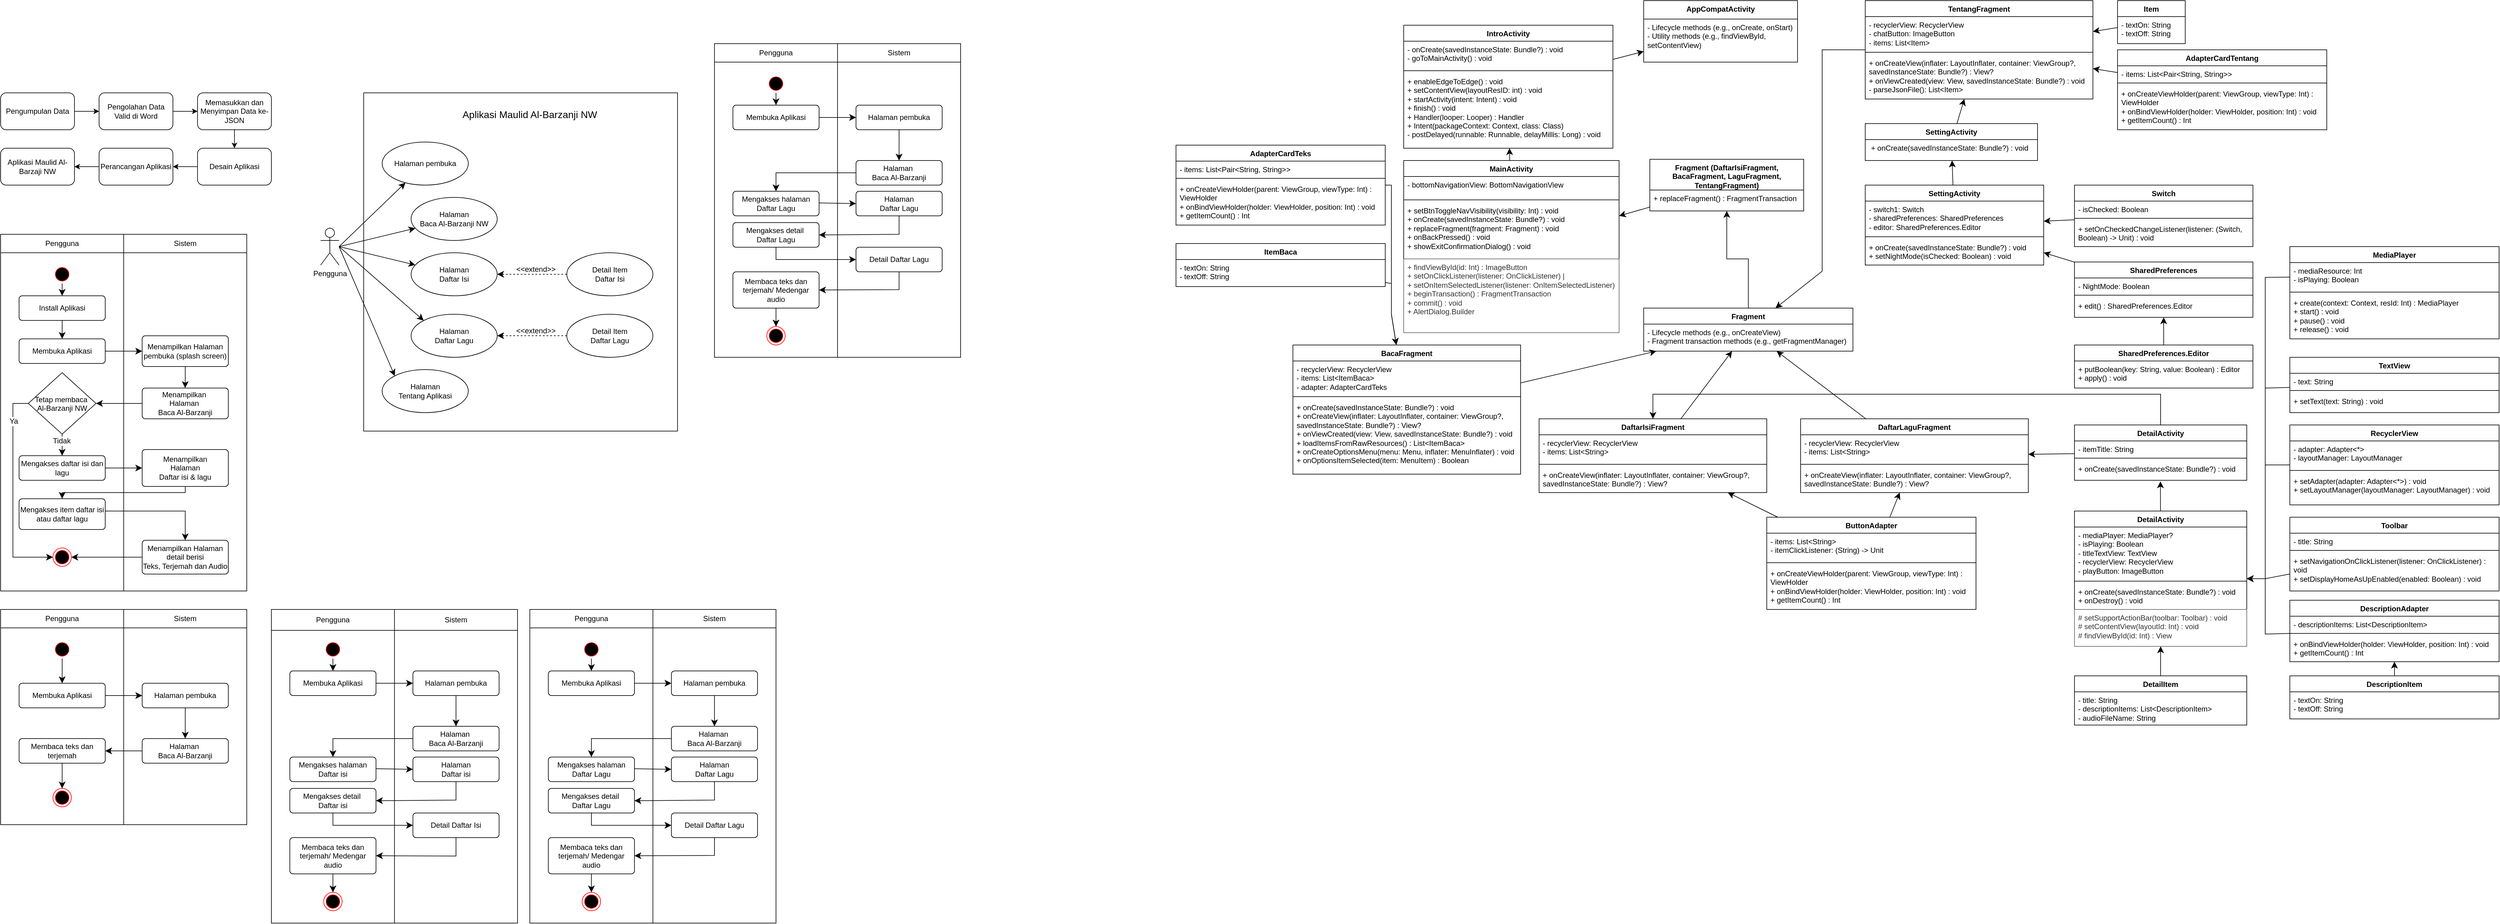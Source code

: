 <mxfile version="24.7.7">
  <diagram name="Halaman-1" id="_kUwV4zUr6YiUMnC7bTi">
    <mxGraphModel dx="1556" dy="-202" grid="1" gridSize="10" guides="1" tooltips="1" connect="1" arrows="1" fold="1" page="1" pageScale="1" pageWidth="827" pageHeight="1169" math="0" shadow="0">
      <root>
        <mxCell id="0" />
        <mxCell id="1" parent="0" />
        <mxCell id="YUc6NVUICITzPG7JVXjz-134" value="" style="group" parent="1" vertex="1" connectable="0">
          <mxGeometry x="40" y="1390" width="440" height="150" as="geometry" />
        </mxCell>
        <mxCell id="YUc6NVUICITzPG7JVXjz-135" style="edgeStyle=orthogonalEdgeStyle;rounded=0;orthogonalLoop=1;jettySize=auto;html=1;entryX=0;entryY=0.5;entryDx=0;entryDy=0;fontFamily=Helvetica;fontSize=12;fontColor=default;" parent="YUc6NVUICITzPG7JVXjz-134" source="YUc6NVUICITzPG7JVXjz-136" target="YUc6NVUICITzPG7JVXjz-138" edge="1">
          <mxGeometry relative="1" as="geometry" />
        </mxCell>
        <mxCell id="YUc6NVUICITzPG7JVXjz-136" value="Pengumpulan Data" style="rounded=1;whiteSpace=wrap;html=1;align=center;verticalAlign=middle;fontFamily=Helvetica;fontSize=12;" parent="YUc6NVUICITzPG7JVXjz-134" vertex="1">
          <mxGeometry width="120" height="60" as="geometry" />
        </mxCell>
        <mxCell id="YUc6NVUICITzPG7JVXjz-137" style="edgeStyle=orthogonalEdgeStyle;rounded=0;orthogonalLoop=1;jettySize=auto;html=1;entryX=0;entryY=0.5;entryDx=0;entryDy=0;fontFamily=Helvetica;fontSize=12;fontColor=default;" parent="YUc6NVUICITzPG7JVXjz-134" source="YUc6NVUICITzPG7JVXjz-138" target="YUc6NVUICITzPG7JVXjz-140" edge="1">
          <mxGeometry relative="1" as="geometry" />
        </mxCell>
        <mxCell id="YUc6NVUICITzPG7JVXjz-138" value="Pengolahan Data Valid di Word" style="rounded=1;whiteSpace=wrap;html=1;align=center;verticalAlign=middle;fontFamily=Helvetica;fontSize=12;" parent="YUc6NVUICITzPG7JVXjz-134" vertex="1">
          <mxGeometry x="160" width="120" height="60" as="geometry" />
        </mxCell>
        <mxCell id="YUc6NVUICITzPG7JVXjz-139" style="edgeStyle=orthogonalEdgeStyle;rounded=0;orthogonalLoop=1;jettySize=auto;html=1;fontFamily=Helvetica;fontSize=12;fontColor=default;" parent="YUc6NVUICITzPG7JVXjz-134" source="YUc6NVUICITzPG7JVXjz-140" target="YUc6NVUICITzPG7JVXjz-142" edge="1">
          <mxGeometry relative="1" as="geometry" />
        </mxCell>
        <mxCell id="YUc6NVUICITzPG7JVXjz-140" value="Memasukkan dan Menyimpan Data ke-JSON" style="rounded=1;whiteSpace=wrap;html=1;align=center;verticalAlign=middle;fontFamily=Helvetica;fontSize=12;" parent="YUc6NVUICITzPG7JVXjz-134" vertex="1">
          <mxGeometry x="320" width="120" height="60" as="geometry" />
        </mxCell>
        <mxCell id="YUc6NVUICITzPG7JVXjz-141" style="edgeStyle=orthogonalEdgeStyle;rounded=0;orthogonalLoop=1;jettySize=auto;html=1;fontFamily=Helvetica;fontSize=12;fontColor=default;" parent="YUc6NVUICITzPG7JVXjz-134" source="YUc6NVUICITzPG7JVXjz-142" target="YUc6NVUICITzPG7JVXjz-144" edge="1">
          <mxGeometry relative="1" as="geometry" />
        </mxCell>
        <mxCell id="YUc6NVUICITzPG7JVXjz-142" value="Desain Aplikasi" style="rounded=1;whiteSpace=wrap;html=1;align=center;verticalAlign=middle;fontFamily=Helvetica;fontSize=12;" parent="YUc6NVUICITzPG7JVXjz-134" vertex="1">
          <mxGeometry x="320" y="90" width="120" height="60" as="geometry" />
        </mxCell>
        <mxCell id="YUc6NVUICITzPG7JVXjz-143" style="edgeStyle=orthogonalEdgeStyle;rounded=0;orthogonalLoop=1;jettySize=auto;html=1;fontFamily=Helvetica;fontSize=12;fontColor=default;" parent="YUc6NVUICITzPG7JVXjz-134" source="YUc6NVUICITzPG7JVXjz-144" target="YUc6NVUICITzPG7JVXjz-145" edge="1">
          <mxGeometry relative="1" as="geometry" />
        </mxCell>
        <mxCell id="YUc6NVUICITzPG7JVXjz-144" value="Perancangan Aplikasi" style="rounded=1;whiteSpace=wrap;html=1;align=center;verticalAlign=middle;fontFamily=Helvetica;fontSize=12;" parent="YUc6NVUICITzPG7JVXjz-134" vertex="1">
          <mxGeometry x="160" y="90" width="120" height="60" as="geometry" />
        </mxCell>
        <mxCell id="YUc6NVUICITzPG7JVXjz-145" value="Aplikasi Maulid Al-Barzaji NW" style="rounded=1;whiteSpace=wrap;html=1;align=center;verticalAlign=middle;fontFamily=Helvetica;fontSize=12;" parent="YUc6NVUICITzPG7JVXjz-134" vertex="1">
          <mxGeometry y="90" width="120" height="60" as="geometry" />
        </mxCell>
        <mxCell id="YUc6NVUICITzPG7JVXjz-173" value="" style="group" parent="1" vertex="1" connectable="0">
          <mxGeometry x="560" y="1390" width="580" height="550" as="geometry" />
        </mxCell>
        <mxCell id="YUc6NVUICITzPG7JVXjz-174" value="" style="rounded=0;whiteSpace=wrap;html=1;" parent="YUc6NVUICITzPG7JVXjz-173" vertex="1">
          <mxGeometry x="70" width="510" height="550" as="geometry" />
        </mxCell>
        <mxCell id="YUc6NVUICITzPG7JVXjz-175" style="edgeStyle=none;curved=1;rounded=0;orthogonalLoop=1;jettySize=auto;html=1;fontSize=12;startSize=8;endSize=8;" parent="YUc6NVUICITzPG7JVXjz-173" target="YUc6NVUICITzPG7JVXjz-181" edge="1">
          <mxGeometry relative="1" as="geometry">
            <mxPoint x="30" y="250" as="sourcePoint" />
          </mxGeometry>
        </mxCell>
        <mxCell id="YUc6NVUICITzPG7JVXjz-176" style="edgeStyle=none;curved=1;rounded=0;orthogonalLoop=1;jettySize=auto;html=1;fontSize=12;startSize=8;endSize=8;" parent="YUc6NVUICITzPG7JVXjz-173" target="YUc6NVUICITzPG7JVXjz-183" edge="1">
          <mxGeometry relative="1" as="geometry">
            <mxPoint x="30" y="250" as="sourcePoint" />
          </mxGeometry>
        </mxCell>
        <mxCell id="YUc6NVUICITzPG7JVXjz-177" style="edgeStyle=none;curved=1;rounded=0;orthogonalLoop=1;jettySize=auto;html=1;fontSize=12;startSize=8;endSize=8;" parent="YUc6NVUICITzPG7JVXjz-173" target="YUc6NVUICITzPG7JVXjz-185" edge="1">
          <mxGeometry relative="1" as="geometry">
            <mxPoint x="30" y="250" as="sourcePoint" />
          </mxGeometry>
        </mxCell>
        <mxCell id="YUc6NVUICITzPG7JVXjz-178" style="edgeStyle=none;curved=1;rounded=0;orthogonalLoop=1;jettySize=auto;html=1;fontSize=12;startSize=8;endSize=8;entryX=0;entryY=0;entryDx=0;entryDy=0;" parent="YUc6NVUICITzPG7JVXjz-173" target="YUc6NVUICITzPG7JVXjz-186" edge="1">
          <mxGeometry relative="1" as="geometry">
            <mxPoint x="30" y="250" as="sourcePoint" />
          </mxGeometry>
        </mxCell>
        <mxCell id="YUc6NVUICITzPG7JVXjz-179" style="edgeStyle=none;curved=1;rounded=0;orthogonalLoop=1;jettySize=auto;html=1;entryX=0;entryY=0;entryDx=0;entryDy=0;fontSize=12;startSize=8;endSize=8;" parent="YUc6NVUICITzPG7JVXjz-173" target="YUc6NVUICITzPG7JVXjz-187" edge="1">
          <mxGeometry relative="1" as="geometry">
            <mxPoint x="30" y="250" as="sourcePoint" />
          </mxGeometry>
        </mxCell>
        <mxCell id="YUc6NVUICITzPG7JVXjz-180" value="Pengguna" style="shape=umlActor;verticalLabelPosition=bottom;verticalAlign=top;html=1;" parent="YUc6NVUICITzPG7JVXjz-173" vertex="1">
          <mxGeometry y="220" width="30" height="60" as="geometry" />
        </mxCell>
        <mxCell id="YUc6NVUICITzPG7JVXjz-181" value="Halaman pembuka" style="ellipse;whiteSpace=wrap;html=1;" parent="YUc6NVUICITzPG7JVXjz-173" vertex="1">
          <mxGeometry x="100" y="80" width="140" height="70" as="geometry" />
        </mxCell>
        <mxCell id="YUc6NVUICITzPG7JVXjz-182" value="Aplikasi Maulid Al-Barzanji NW" style="text;strokeColor=none;fillColor=none;html=1;align=center;verticalAlign=middle;whiteSpace=wrap;rounded=0;fontSize=16;" parent="YUc6NVUICITzPG7JVXjz-173" vertex="1">
          <mxGeometry x="200" y="20" width="280" height="30" as="geometry" />
        </mxCell>
        <mxCell id="YUc6NVUICITzPG7JVXjz-183" value="&lt;div&gt;Halaman&lt;/div&gt;&lt;div&gt;Baca Al-Barzanji NW&lt;/div&gt;" style="ellipse;whiteSpace=wrap;html=1;" parent="YUc6NVUICITzPG7JVXjz-173" vertex="1">
          <mxGeometry x="147" y="170" width="140" height="70" as="geometry" />
        </mxCell>
        <mxCell id="YUc6NVUICITzPG7JVXjz-184" style="edgeStyle=none;curved=1;rounded=0;orthogonalLoop=1;jettySize=auto;html=1;fontSize=12;startSize=8;endSize=8;dashed=1;exitX=0;exitY=0.5;exitDx=0;exitDy=0;entryX=1;entryY=0.5;entryDx=0;entryDy=0;" parent="YUc6NVUICITzPG7JVXjz-173" source="YUc6NVUICITzPG7JVXjz-188" target="YUc6NVUICITzPG7JVXjz-185" edge="1">
          <mxGeometry relative="1" as="geometry">
            <mxPoint x="283.5" y="330" as="sourcePoint" />
            <mxPoint x="396.5" y="330" as="targetPoint" />
          </mxGeometry>
        </mxCell>
        <mxCell id="YUc6NVUICITzPG7JVXjz-185" value="&lt;div&gt;Halaman&lt;/div&gt;&lt;div&gt;Daftar Isi&lt;/div&gt;" style="ellipse;whiteSpace=wrap;html=1;" parent="YUc6NVUICITzPG7JVXjz-173" vertex="1">
          <mxGeometry x="147" y="260" width="140" height="70" as="geometry" />
        </mxCell>
        <mxCell id="YUc6NVUICITzPG7JVXjz-186" value="&lt;div&gt;Halaman&lt;/div&gt;&lt;div&gt;Daftar Lagu&lt;/div&gt;" style="ellipse;whiteSpace=wrap;html=1;" parent="YUc6NVUICITzPG7JVXjz-173" vertex="1">
          <mxGeometry x="147" y="360" width="140" height="70" as="geometry" />
        </mxCell>
        <mxCell id="YUc6NVUICITzPG7JVXjz-187" value="&lt;div&gt;Halaman&lt;/div&gt;&lt;div&gt;Tentang Aplikasi&lt;/div&gt;" style="ellipse;whiteSpace=wrap;html=1;" parent="YUc6NVUICITzPG7JVXjz-173" vertex="1">
          <mxGeometry x="100" y="450" width="140" height="70" as="geometry" />
        </mxCell>
        <mxCell id="YUc6NVUICITzPG7JVXjz-188" value="&lt;div&gt;Detail Item&lt;/div&gt;&lt;div&gt;Daftar Isi&lt;/div&gt;" style="ellipse;whiteSpace=wrap;html=1;" parent="YUc6NVUICITzPG7JVXjz-173" vertex="1">
          <mxGeometry x="400" y="260" width="140" height="70" as="geometry" />
        </mxCell>
        <mxCell id="YUc6NVUICITzPG7JVXjz-189" value="&lt;div&gt;Detail Item&lt;/div&gt;&lt;div&gt;Daftar Lagu&lt;/div&gt;" style="ellipse;whiteSpace=wrap;html=1;" parent="YUc6NVUICITzPG7JVXjz-173" vertex="1">
          <mxGeometry x="400" y="360" width="140" height="70" as="geometry" />
        </mxCell>
        <mxCell id="YUc6NVUICITzPG7JVXjz-190" style="edgeStyle=none;curved=1;rounded=0;orthogonalLoop=1;jettySize=auto;html=1;exitX=0.5;exitY=1;exitDx=0;exitDy=0;fontSize=12;startSize=8;endSize=8;" parent="YUc6NVUICITzPG7JVXjz-173" source="YUc6NVUICITzPG7JVXjz-189" target="YUc6NVUICITzPG7JVXjz-189" edge="1">
          <mxGeometry relative="1" as="geometry" />
        </mxCell>
        <mxCell id="YUc6NVUICITzPG7JVXjz-191" style="edgeStyle=none;curved=1;rounded=0;orthogonalLoop=1;jettySize=auto;html=1;fontSize=12;startSize=8;endSize=8;dashed=1;exitX=0;exitY=0.5;exitDx=0;exitDy=0;entryX=1;entryY=0.5;entryDx=0;entryDy=0;" parent="YUc6NVUICITzPG7JVXjz-173" edge="1">
          <mxGeometry relative="1" as="geometry">
            <mxPoint x="400" y="394.87" as="sourcePoint" />
            <mxPoint x="287" y="394.87" as="targetPoint" />
          </mxGeometry>
        </mxCell>
        <mxCell id="YUc6NVUICITzPG7JVXjz-192" value="&lt;span style=&quot;font-size: 12px; text-wrap: nowrap; background-color: rgb(255, 255, 255);&quot;&gt;&amp;lt;&amp;lt;extend&amp;gt;&amp;gt;&lt;/span&gt;" style="text;strokeColor=none;fillColor=none;html=1;align=center;verticalAlign=middle;whiteSpace=wrap;rounded=0;fontSize=16;" parent="YUc6NVUICITzPG7JVXjz-173" vertex="1">
          <mxGeometry x="320" y="280" width="60" height="10" as="geometry" />
        </mxCell>
        <mxCell id="YUc6NVUICITzPG7JVXjz-193" value="&lt;span style=&quot;font-size: 12px; text-wrap: nowrap; background-color: rgb(255, 255, 255);&quot;&gt;&amp;lt;&amp;lt;extend&amp;gt;&amp;gt;&lt;/span&gt;" style="text;strokeColor=none;fillColor=none;html=1;align=center;verticalAlign=middle;whiteSpace=wrap;rounded=0;fontSize=16;" parent="YUc6NVUICITzPG7JVXjz-173" vertex="1">
          <mxGeometry x="320" y="380" width="60" height="10" as="geometry" />
        </mxCell>
        <mxCell id="YUc6NVUICITzPG7JVXjz-194" value="" style="group" parent="1" vertex="1" connectable="0">
          <mxGeometry x="40" y="2230" width="400" height="350.0" as="geometry" />
        </mxCell>
        <mxCell id="YUc6NVUICITzPG7JVXjz-195" value="" style="shape=table;startSize=0;container=1;collapsible=0;childLayout=tableLayout;" parent="YUc6NVUICITzPG7JVXjz-194" vertex="1">
          <mxGeometry width="400" height="350.0" as="geometry" />
        </mxCell>
        <mxCell id="YUc6NVUICITzPG7JVXjz-196" value="" style="shape=tableRow;horizontal=0;startSize=0;swimlaneHead=0;swimlaneBody=0;strokeColor=inherit;top=0;left=0;bottom=0;right=0;collapsible=0;dropTarget=0;fillColor=none;points=[[0,0.5],[1,0.5]];portConstraint=eastwest;" parent="YUc6NVUICITzPG7JVXjz-195" vertex="1">
          <mxGeometry width="400" height="30" as="geometry" />
        </mxCell>
        <mxCell id="YUc6NVUICITzPG7JVXjz-197" value="Pengguna" style="shape=partialRectangle;html=1;whiteSpace=wrap;connectable=0;strokeColor=inherit;overflow=hidden;fillColor=none;top=0;left=0;bottom=0;right=0;pointerEvents=1;" parent="YUc6NVUICITzPG7JVXjz-196" vertex="1">
          <mxGeometry width="200" height="30" as="geometry">
            <mxRectangle width="200" height="30" as="alternateBounds" />
          </mxGeometry>
        </mxCell>
        <mxCell id="YUc6NVUICITzPG7JVXjz-198" value="Sistem" style="shape=partialRectangle;html=1;whiteSpace=wrap;connectable=0;strokeColor=inherit;overflow=hidden;fillColor=none;top=0;left=0;bottom=0;right=0;pointerEvents=1;" parent="YUc6NVUICITzPG7JVXjz-196" vertex="1">
          <mxGeometry x="200" width="200" height="30" as="geometry">
            <mxRectangle width="200" height="30" as="alternateBounds" />
          </mxGeometry>
        </mxCell>
        <mxCell id="YUc6NVUICITzPG7JVXjz-199" value="" style="shape=tableRow;horizontal=0;startSize=0;swimlaneHead=0;swimlaneBody=0;strokeColor=inherit;top=0;left=0;bottom=0;right=0;collapsible=0;dropTarget=0;fillColor=none;points=[[0,0.5],[1,0.5]];portConstraint=eastwest;" parent="YUc6NVUICITzPG7JVXjz-195" vertex="1">
          <mxGeometry y="30" width="400" height="320" as="geometry" />
        </mxCell>
        <mxCell id="YUc6NVUICITzPG7JVXjz-200" value="" style="shape=partialRectangle;html=1;whiteSpace=wrap;connectable=0;strokeColor=inherit;overflow=hidden;fillColor=none;top=0;left=0;bottom=0;right=0;pointerEvents=1;" parent="YUc6NVUICITzPG7JVXjz-199" vertex="1">
          <mxGeometry width="200" height="320" as="geometry">
            <mxRectangle width="200" height="320" as="alternateBounds" />
          </mxGeometry>
        </mxCell>
        <mxCell id="YUc6NVUICITzPG7JVXjz-201" value="" style="shape=partialRectangle;html=1;whiteSpace=wrap;connectable=0;strokeColor=inherit;overflow=hidden;fillColor=none;top=0;left=0;bottom=0;right=0;pointerEvents=1;" parent="YUc6NVUICITzPG7JVXjz-199" vertex="1">
          <mxGeometry x="200" width="200" height="320" as="geometry">
            <mxRectangle width="200" height="320" as="alternateBounds" />
          </mxGeometry>
        </mxCell>
        <mxCell id="YUc6NVUICITzPG7JVXjz-202" value="" style="ellipse;html=1;shape=startState;fillColor=#000000;strokeColor=#ff0000;" parent="YUc6NVUICITzPG7JVXjz-194" vertex="1">
          <mxGeometry x="85" y="50" width="30" height="30" as="geometry" />
        </mxCell>
        <mxCell id="YUc6NVUICITzPG7JVXjz-203" value="" style="ellipse;html=1;shape=endState;fillColor=#000000;strokeColor=#ff0000;" parent="YUc6NVUICITzPG7JVXjz-194" vertex="1">
          <mxGeometry x="85" y="291" width="30" height="30" as="geometry" />
        </mxCell>
        <mxCell id="YUc6NVUICITzPG7JVXjz-204" style="edgeStyle=none;curved=1;rounded=0;orthogonalLoop=1;jettySize=auto;html=1;fontSize=12;startSize=8;endSize=8;" parent="YUc6NVUICITzPG7JVXjz-194" source="YUc6NVUICITzPG7JVXjz-205" target="YUc6NVUICITzPG7JVXjz-207" edge="1">
          <mxGeometry relative="1" as="geometry" />
        </mxCell>
        <mxCell id="YUc6NVUICITzPG7JVXjz-205" value="Membuka Aplikasi" style="html=1;align=center;verticalAlign=middle;rounded=1;absoluteArcSize=1;arcSize=10;dashed=0;whiteSpace=wrap;" parent="YUc6NVUICITzPG7JVXjz-194" vertex="1">
          <mxGeometry x="30" y="120" width="140" height="40" as="geometry" />
        </mxCell>
        <mxCell id="YUc6NVUICITzPG7JVXjz-206" style="edgeStyle=none;curved=1;rounded=0;orthogonalLoop=1;jettySize=auto;html=1;fontSize=12;startSize=8;endSize=8;entryX=0.5;entryY=0;entryDx=0;entryDy=0;" parent="YUc6NVUICITzPG7JVXjz-194" source="YUc6NVUICITzPG7JVXjz-207" target="YUc6NVUICITzPG7JVXjz-210" edge="1">
          <mxGeometry relative="1" as="geometry">
            <mxPoint x="300" y="170" as="targetPoint" />
          </mxGeometry>
        </mxCell>
        <mxCell id="YUc6NVUICITzPG7JVXjz-207" value="Halaman pembuka" style="html=1;align=center;verticalAlign=middle;rounded=1;absoluteArcSize=1;arcSize=10;dashed=0;whiteSpace=wrap;" parent="YUc6NVUICITzPG7JVXjz-194" vertex="1">
          <mxGeometry x="230" y="120" width="140" height="40" as="geometry" />
        </mxCell>
        <mxCell id="YUc6NVUICITzPG7JVXjz-208" style="edgeStyle=none;curved=1;rounded=0;orthogonalLoop=1;jettySize=auto;html=1;fontSize=12;startSize=8;endSize=8;" parent="YUc6NVUICITzPG7JVXjz-194" source="YUc6NVUICITzPG7JVXjz-202" target="YUc6NVUICITzPG7JVXjz-205" edge="1">
          <mxGeometry relative="1" as="geometry" />
        </mxCell>
        <mxCell id="YUc6NVUICITzPG7JVXjz-209" style="edgeStyle=none;curved=1;rounded=0;orthogonalLoop=1;jettySize=auto;html=1;entryX=1;entryY=0.5;entryDx=0;entryDy=0;fontSize=12;startSize=8;endSize=8;" parent="YUc6NVUICITzPG7JVXjz-194" source="YUc6NVUICITzPG7JVXjz-210" target="YUc6NVUICITzPG7JVXjz-212" edge="1">
          <mxGeometry relative="1" as="geometry" />
        </mxCell>
        <mxCell id="YUc6NVUICITzPG7JVXjz-210" value="Halaman&amp;nbsp;&lt;div&gt;Baca Al-Barzanji&lt;/div&gt;" style="html=1;align=center;verticalAlign=middle;rounded=1;absoluteArcSize=1;arcSize=10;dashed=0;whiteSpace=wrap;" parent="YUc6NVUICITzPG7JVXjz-194" vertex="1">
          <mxGeometry x="230" y="210" width="140" height="40" as="geometry" />
        </mxCell>
        <mxCell id="YUc6NVUICITzPG7JVXjz-211" style="edgeStyle=none;curved=1;rounded=0;orthogonalLoop=1;jettySize=auto;html=1;entryX=0.5;entryY=0;entryDx=0;entryDy=0;fontSize=12;startSize=8;endSize=8;" parent="YUc6NVUICITzPG7JVXjz-194" source="YUc6NVUICITzPG7JVXjz-212" target="YUc6NVUICITzPG7JVXjz-203" edge="1">
          <mxGeometry relative="1" as="geometry" />
        </mxCell>
        <mxCell id="YUc6NVUICITzPG7JVXjz-212" value="Membaca teks dan terjemah" style="html=1;align=center;verticalAlign=middle;rounded=1;absoluteArcSize=1;arcSize=10;dashed=0;whiteSpace=wrap;" parent="YUc6NVUICITzPG7JVXjz-194" vertex="1">
          <mxGeometry x="30" y="210" width="140" height="40" as="geometry" />
        </mxCell>
        <mxCell id="YUc6NVUICITzPG7JVXjz-213" value="" style="group" parent="1" vertex="1" connectable="0">
          <mxGeometry x="480" y="2230" width="400" height="510" as="geometry" />
        </mxCell>
        <mxCell id="YUc6NVUICITzPG7JVXjz-214" value="" style="shape=table;startSize=0;container=1;collapsible=0;childLayout=tableLayout;" parent="YUc6NVUICITzPG7JVXjz-213" vertex="1">
          <mxGeometry width="400" height="510" as="geometry" />
        </mxCell>
        <mxCell id="YUc6NVUICITzPG7JVXjz-215" value="" style="shape=tableRow;horizontal=0;startSize=0;swimlaneHead=0;swimlaneBody=0;strokeColor=inherit;top=0;left=0;bottom=0;right=0;collapsible=0;dropTarget=0;fillColor=none;points=[[0,0.5],[1,0.5]];portConstraint=eastwest;" parent="YUc6NVUICITzPG7JVXjz-214" vertex="1">
          <mxGeometry width="400" height="34" as="geometry" />
        </mxCell>
        <mxCell id="YUc6NVUICITzPG7JVXjz-216" value="Pengguna" style="shape=partialRectangle;html=1;whiteSpace=wrap;connectable=0;strokeColor=inherit;overflow=hidden;fillColor=none;top=0;left=0;bottom=0;right=0;pointerEvents=1;" parent="YUc6NVUICITzPG7JVXjz-215" vertex="1">
          <mxGeometry width="200" height="34" as="geometry">
            <mxRectangle width="200" height="34" as="alternateBounds" />
          </mxGeometry>
        </mxCell>
        <mxCell id="YUc6NVUICITzPG7JVXjz-217" value="Sistem" style="shape=partialRectangle;html=1;whiteSpace=wrap;connectable=0;strokeColor=inherit;overflow=hidden;fillColor=none;top=0;left=0;bottom=0;right=0;pointerEvents=1;" parent="YUc6NVUICITzPG7JVXjz-215" vertex="1">
          <mxGeometry x="200" width="200" height="34" as="geometry">
            <mxRectangle width="200" height="34" as="alternateBounds" />
          </mxGeometry>
        </mxCell>
        <mxCell id="YUc6NVUICITzPG7JVXjz-218" value="" style="shape=tableRow;horizontal=0;startSize=0;swimlaneHead=0;swimlaneBody=0;strokeColor=inherit;top=0;left=0;bottom=0;right=0;collapsible=0;dropTarget=0;fillColor=none;points=[[0,0.5],[1,0.5]];portConstraint=eastwest;" parent="YUc6NVUICITzPG7JVXjz-214" vertex="1">
          <mxGeometry y="34" width="400" height="476" as="geometry" />
        </mxCell>
        <mxCell id="YUc6NVUICITzPG7JVXjz-219" value="" style="shape=partialRectangle;html=1;whiteSpace=wrap;connectable=0;strokeColor=inherit;overflow=hidden;fillColor=none;top=0;left=0;bottom=0;right=0;pointerEvents=1;" parent="YUc6NVUICITzPG7JVXjz-218" vertex="1">
          <mxGeometry width="200" height="476" as="geometry">
            <mxRectangle width="200" height="476" as="alternateBounds" />
          </mxGeometry>
        </mxCell>
        <mxCell id="YUc6NVUICITzPG7JVXjz-220" value="" style="shape=partialRectangle;html=1;whiteSpace=wrap;connectable=0;strokeColor=inherit;overflow=hidden;fillColor=none;top=0;left=0;bottom=0;right=0;pointerEvents=1;" parent="YUc6NVUICITzPG7JVXjz-218" vertex="1">
          <mxGeometry x="200" width="200" height="476" as="geometry">
            <mxRectangle width="200" height="476" as="alternateBounds" />
          </mxGeometry>
        </mxCell>
        <mxCell id="YUc6NVUICITzPG7JVXjz-221" value="" style="ellipse;html=1;shape=startState;fillColor=#000000;strokeColor=#ff0000;" parent="YUc6NVUICITzPG7JVXjz-213" vertex="1">
          <mxGeometry x="85" y="50" width="30" height="30" as="geometry" />
        </mxCell>
        <mxCell id="YUc6NVUICITzPG7JVXjz-222" value="" style="ellipse;html=1;shape=endState;fillColor=#000000;strokeColor=#ff0000;" parent="YUc6NVUICITzPG7JVXjz-213" vertex="1">
          <mxGeometry x="85" y="460" width="30" height="30" as="geometry" />
        </mxCell>
        <mxCell id="YUc6NVUICITzPG7JVXjz-223" style="edgeStyle=none;curved=1;rounded=0;orthogonalLoop=1;jettySize=auto;html=1;fontSize=12;startSize=8;endSize=8;" parent="YUc6NVUICITzPG7JVXjz-213" source="YUc6NVUICITzPG7JVXjz-224" target="YUc6NVUICITzPG7JVXjz-226" edge="1">
          <mxGeometry relative="1" as="geometry" />
        </mxCell>
        <mxCell id="YUc6NVUICITzPG7JVXjz-224" value="Membuka Aplikasi" style="html=1;align=center;verticalAlign=middle;rounded=1;absoluteArcSize=1;arcSize=10;dashed=0;whiteSpace=wrap;" parent="YUc6NVUICITzPG7JVXjz-213" vertex="1">
          <mxGeometry x="30" y="100" width="140" height="40" as="geometry" />
        </mxCell>
        <mxCell id="YUc6NVUICITzPG7JVXjz-225" style="edgeStyle=none;curved=1;rounded=0;orthogonalLoop=1;jettySize=auto;html=1;fontSize=12;startSize=8;endSize=8;entryX=0.5;entryY=0;entryDx=0;entryDy=0;" parent="YUc6NVUICITzPG7JVXjz-213" source="YUc6NVUICITzPG7JVXjz-226" target="YUc6NVUICITzPG7JVXjz-229" edge="1">
          <mxGeometry relative="1" as="geometry">
            <mxPoint x="300" y="170" as="targetPoint" />
          </mxGeometry>
        </mxCell>
        <mxCell id="YUc6NVUICITzPG7JVXjz-226" value="Halaman pembuka" style="html=1;align=center;verticalAlign=middle;rounded=1;absoluteArcSize=1;arcSize=10;dashed=0;whiteSpace=wrap;" parent="YUc6NVUICITzPG7JVXjz-213" vertex="1">
          <mxGeometry x="230" y="100" width="140" height="40" as="geometry" />
        </mxCell>
        <mxCell id="YUc6NVUICITzPG7JVXjz-227" style="edgeStyle=none;curved=1;rounded=0;orthogonalLoop=1;jettySize=auto;html=1;fontSize=12;startSize=8;endSize=8;" parent="YUc6NVUICITzPG7JVXjz-213" source="YUc6NVUICITzPG7JVXjz-221" target="YUc6NVUICITzPG7JVXjz-224" edge="1">
          <mxGeometry relative="1" as="geometry" />
        </mxCell>
        <mxCell id="YUc6NVUICITzPG7JVXjz-228" style="edgeStyle=none;curved=0;rounded=0;orthogonalLoop=1;jettySize=auto;html=1;entryX=0.5;entryY=0;entryDx=0;entryDy=0;fontSize=12;startSize=8;endSize=8;" parent="YUc6NVUICITzPG7JVXjz-213" source="YUc6NVUICITzPG7JVXjz-229" target="YUc6NVUICITzPG7JVXjz-230" edge="1">
          <mxGeometry relative="1" as="geometry">
            <Array as="points">
              <mxPoint x="100" y="210" />
            </Array>
          </mxGeometry>
        </mxCell>
        <mxCell id="YUc6NVUICITzPG7JVXjz-229" value="Halaman&amp;nbsp;&lt;div&gt;Baca Al-Barzanji&lt;/div&gt;" style="html=1;align=center;verticalAlign=middle;rounded=1;absoluteArcSize=1;arcSize=10;dashed=0;whiteSpace=wrap;" parent="YUc6NVUICITzPG7JVXjz-213" vertex="1">
          <mxGeometry x="230" y="190" width="140" height="40" as="geometry" />
        </mxCell>
        <mxCell id="YUc6NVUICITzPG7JVXjz-230" value="Mengakses halaman&lt;div&gt;Daftar isi&lt;br&gt;&lt;/div&gt;" style="html=1;align=center;verticalAlign=middle;rounded=1;absoluteArcSize=1;arcSize=10;dashed=0;whiteSpace=wrap;" parent="YUc6NVUICITzPG7JVXjz-213" vertex="1">
          <mxGeometry x="30" y="240" width="140" height="40" as="geometry" />
        </mxCell>
        <mxCell id="YUc6NVUICITzPG7JVXjz-231" style="edgeStyle=none;curved=0;rounded=0;orthogonalLoop=1;jettySize=auto;html=1;entryX=1;entryY=0.5;entryDx=0;entryDy=0;fontSize=12;startSize=8;endSize=8;" parent="YUc6NVUICITzPG7JVXjz-213" source="YUc6NVUICITzPG7JVXjz-232" target="YUc6NVUICITzPG7JVXjz-234" edge="1">
          <mxGeometry relative="1" as="geometry">
            <Array as="points">
              <mxPoint x="300" y="310" />
            </Array>
          </mxGeometry>
        </mxCell>
        <mxCell id="YUc6NVUICITzPG7JVXjz-232" value="Halaman&lt;div&gt;Daftar isi&lt;br&gt;&lt;/div&gt;" style="html=1;align=center;verticalAlign=middle;rounded=1;absoluteArcSize=1;arcSize=10;dashed=0;whiteSpace=wrap;" parent="YUc6NVUICITzPG7JVXjz-213" vertex="1">
          <mxGeometry x="230" y="240" width="140" height="40" as="geometry" />
        </mxCell>
        <mxCell id="YUc6NVUICITzPG7JVXjz-233" style="edgeStyle=none;curved=0;rounded=0;orthogonalLoop=1;jettySize=auto;html=1;entryX=0;entryY=0.5;entryDx=0;entryDy=0;fontSize=12;startSize=8;endSize=8;" parent="YUc6NVUICITzPG7JVXjz-213" source="YUc6NVUICITzPG7JVXjz-234" target="YUc6NVUICITzPG7JVXjz-236" edge="1">
          <mxGeometry relative="1" as="geometry">
            <Array as="points">
              <mxPoint x="100" y="351" />
            </Array>
          </mxGeometry>
        </mxCell>
        <mxCell id="YUc6NVUICITzPG7JVXjz-234" value="&lt;div&gt;Mengakses detail&amp;nbsp;&lt;/div&gt;&lt;div&gt;Daftar isi&lt;/div&gt;" style="html=1;align=center;verticalAlign=middle;rounded=1;absoluteArcSize=1;arcSize=10;dashed=0;whiteSpace=wrap;" parent="YUc6NVUICITzPG7JVXjz-213" vertex="1">
          <mxGeometry x="30" y="291" width="140" height="40" as="geometry" />
        </mxCell>
        <mxCell id="YUc6NVUICITzPG7JVXjz-235" style="edgeStyle=none;curved=0;rounded=0;orthogonalLoop=1;jettySize=auto;html=1;entryX=1;entryY=0.5;entryDx=0;entryDy=0;fontSize=12;startSize=8;endSize=8;" parent="YUc6NVUICITzPG7JVXjz-213" source="YUc6NVUICITzPG7JVXjz-236" target="YUc6NVUICITzPG7JVXjz-239" edge="1">
          <mxGeometry relative="1" as="geometry">
            <Array as="points">
              <mxPoint x="300" y="401" />
            </Array>
          </mxGeometry>
        </mxCell>
        <mxCell id="YUc6NVUICITzPG7JVXjz-236" value="Detail Daftar Isi" style="html=1;align=center;verticalAlign=middle;rounded=1;absoluteArcSize=1;arcSize=10;dashed=0;whiteSpace=wrap;" parent="YUc6NVUICITzPG7JVXjz-213" vertex="1">
          <mxGeometry x="230" y="331" width="140" height="40" as="geometry" />
        </mxCell>
        <mxCell id="YUc6NVUICITzPG7JVXjz-237" style="edgeStyle=none;curved=1;rounded=0;orthogonalLoop=1;jettySize=auto;html=1;entryX=0;entryY=0.5;entryDx=0;entryDy=0;fontSize=12;startSize=8;endSize=8;" parent="YUc6NVUICITzPG7JVXjz-213" target="YUc6NVUICITzPG7JVXjz-232" edge="1">
          <mxGeometry relative="1" as="geometry">
            <mxPoint x="170" y="258.982" as="sourcePoint" />
            <mxPoint x="233.64" y="261.02" as="targetPoint" />
          </mxGeometry>
        </mxCell>
        <mxCell id="YUc6NVUICITzPG7JVXjz-238" style="edgeStyle=none;curved=1;rounded=0;orthogonalLoop=1;jettySize=auto;html=1;entryX=0.5;entryY=0;entryDx=0;entryDy=0;fontSize=12;startSize=8;endSize=8;" parent="YUc6NVUICITzPG7JVXjz-213" source="YUc6NVUICITzPG7JVXjz-239" target="YUc6NVUICITzPG7JVXjz-222" edge="1">
          <mxGeometry relative="1" as="geometry" />
        </mxCell>
        <mxCell id="YUc6NVUICITzPG7JVXjz-239" value="Membaca teks dan terjemah/ Medengar audio" style="html=1;align=center;verticalAlign=middle;rounded=1;absoluteArcSize=1;arcSize=10;dashed=0;whiteSpace=wrap;" parent="YUc6NVUICITzPG7JVXjz-213" vertex="1">
          <mxGeometry x="30" y="371" width="140" height="59" as="geometry" />
        </mxCell>
        <mxCell id="YUc6NVUICITzPG7JVXjz-240" value="" style="group" parent="1" vertex="1" connectable="0">
          <mxGeometry x="900" y="2230" width="400" height="510.0" as="geometry" />
        </mxCell>
        <mxCell id="YUc6NVUICITzPG7JVXjz-241" value="" style="shape=table;startSize=0;container=1;collapsible=0;childLayout=tableLayout;" parent="YUc6NVUICITzPG7JVXjz-240" vertex="1">
          <mxGeometry width="400" height="510.0" as="geometry" />
        </mxCell>
        <mxCell id="YUc6NVUICITzPG7JVXjz-242" value="" style="shape=tableRow;horizontal=0;startSize=0;swimlaneHead=0;swimlaneBody=0;strokeColor=inherit;top=0;left=0;bottom=0;right=0;collapsible=0;dropTarget=0;fillColor=none;points=[[0,0.5],[1,0.5]];portConstraint=eastwest;" parent="YUc6NVUICITzPG7JVXjz-241" vertex="1">
          <mxGeometry width="400" height="30" as="geometry" />
        </mxCell>
        <mxCell id="YUc6NVUICITzPG7JVXjz-243" value="Pengguna" style="shape=partialRectangle;html=1;whiteSpace=wrap;connectable=0;strokeColor=inherit;overflow=hidden;fillColor=none;top=0;left=0;bottom=0;right=0;pointerEvents=1;" parent="YUc6NVUICITzPG7JVXjz-242" vertex="1">
          <mxGeometry width="200" height="30" as="geometry">
            <mxRectangle width="200" height="30" as="alternateBounds" />
          </mxGeometry>
        </mxCell>
        <mxCell id="YUc6NVUICITzPG7JVXjz-244" value="Sistem" style="shape=partialRectangle;html=1;whiteSpace=wrap;connectable=0;strokeColor=inherit;overflow=hidden;fillColor=none;top=0;left=0;bottom=0;right=0;pointerEvents=1;" parent="YUc6NVUICITzPG7JVXjz-242" vertex="1">
          <mxGeometry x="200" width="200" height="30" as="geometry">
            <mxRectangle width="200" height="30" as="alternateBounds" />
          </mxGeometry>
        </mxCell>
        <mxCell id="YUc6NVUICITzPG7JVXjz-245" value="" style="shape=tableRow;horizontal=0;startSize=0;swimlaneHead=0;swimlaneBody=0;strokeColor=inherit;top=0;left=0;bottom=0;right=0;collapsible=0;dropTarget=0;fillColor=none;points=[[0,0.5],[1,0.5]];portConstraint=eastwest;" parent="YUc6NVUICITzPG7JVXjz-241" vertex="1">
          <mxGeometry y="30" width="400" height="480" as="geometry" />
        </mxCell>
        <mxCell id="YUc6NVUICITzPG7JVXjz-246" value="" style="shape=partialRectangle;html=1;whiteSpace=wrap;connectable=0;strokeColor=inherit;overflow=hidden;fillColor=none;top=0;left=0;bottom=0;right=0;pointerEvents=1;" parent="YUc6NVUICITzPG7JVXjz-245" vertex="1">
          <mxGeometry width="200" height="480" as="geometry">
            <mxRectangle width="200" height="480" as="alternateBounds" />
          </mxGeometry>
        </mxCell>
        <mxCell id="YUc6NVUICITzPG7JVXjz-247" value="" style="shape=partialRectangle;html=1;whiteSpace=wrap;connectable=0;strokeColor=inherit;overflow=hidden;fillColor=none;top=0;left=0;bottom=0;right=0;pointerEvents=1;" parent="YUc6NVUICITzPG7JVXjz-245" vertex="1">
          <mxGeometry x="200" width="200" height="480" as="geometry">
            <mxRectangle width="200" height="480" as="alternateBounds" />
          </mxGeometry>
        </mxCell>
        <mxCell id="YUc6NVUICITzPG7JVXjz-248" value="" style="ellipse;html=1;shape=startState;fillColor=#000000;strokeColor=#ff0000;" parent="YUc6NVUICITzPG7JVXjz-240" vertex="1">
          <mxGeometry x="85" y="50" width="30" height="30" as="geometry" />
        </mxCell>
        <mxCell id="YUc6NVUICITzPG7JVXjz-249" value="" style="ellipse;html=1;shape=endState;fillColor=#000000;strokeColor=#ff0000;" parent="YUc6NVUICITzPG7JVXjz-240" vertex="1">
          <mxGeometry x="85" y="460" width="30" height="30" as="geometry" />
        </mxCell>
        <mxCell id="YUc6NVUICITzPG7JVXjz-250" style="edgeStyle=none;curved=1;rounded=0;orthogonalLoop=1;jettySize=auto;html=1;fontSize=12;startSize=8;endSize=8;" parent="YUc6NVUICITzPG7JVXjz-240" source="YUc6NVUICITzPG7JVXjz-251" target="YUc6NVUICITzPG7JVXjz-253" edge="1">
          <mxGeometry relative="1" as="geometry" />
        </mxCell>
        <mxCell id="YUc6NVUICITzPG7JVXjz-251" value="Membuka Aplikasi" style="html=1;align=center;verticalAlign=middle;rounded=1;absoluteArcSize=1;arcSize=10;dashed=0;whiteSpace=wrap;" parent="YUc6NVUICITzPG7JVXjz-240" vertex="1">
          <mxGeometry x="30" y="100" width="140" height="40" as="geometry" />
        </mxCell>
        <mxCell id="YUc6NVUICITzPG7JVXjz-252" style="edgeStyle=none;curved=1;rounded=0;orthogonalLoop=1;jettySize=auto;html=1;fontSize=12;startSize=8;endSize=8;entryX=0.5;entryY=0;entryDx=0;entryDy=0;" parent="YUc6NVUICITzPG7JVXjz-240" source="YUc6NVUICITzPG7JVXjz-253" target="YUc6NVUICITzPG7JVXjz-256" edge="1">
          <mxGeometry relative="1" as="geometry">
            <mxPoint x="300" y="170" as="targetPoint" />
          </mxGeometry>
        </mxCell>
        <mxCell id="YUc6NVUICITzPG7JVXjz-253" value="Halaman pembuka" style="html=1;align=center;verticalAlign=middle;rounded=1;absoluteArcSize=1;arcSize=10;dashed=0;whiteSpace=wrap;" parent="YUc6NVUICITzPG7JVXjz-240" vertex="1">
          <mxGeometry x="230" y="100" width="140" height="40" as="geometry" />
        </mxCell>
        <mxCell id="YUc6NVUICITzPG7JVXjz-254" style="edgeStyle=none;curved=1;rounded=0;orthogonalLoop=1;jettySize=auto;html=1;fontSize=12;startSize=8;endSize=8;" parent="YUc6NVUICITzPG7JVXjz-240" source="YUc6NVUICITzPG7JVXjz-248" target="YUc6NVUICITzPG7JVXjz-251" edge="1">
          <mxGeometry relative="1" as="geometry" />
        </mxCell>
        <mxCell id="YUc6NVUICITzPG7JVXjz-255" style="edgeStyle=none;curved=0;rounded=0;orthogonalLoop=1;jettySize=auto;html=1;entryX=0.5;entryY=0;entryDx=0;entryDy=0;fontSize=12;startSize=8;endSize=8;" parent="YUc6NVUICITzPG7JVXjz-240" source="YUc6NVUICITzPG7JVXjz-256" target="YUc6NVUICITzPG7JVXjz-257" edge="1">
          <mxGeometry relative="1" as="geometry">
            <Array as="points">
              <mxPoint x="100" y="210" />
            </Array>
          </mxGeometry>
        </mxCell>
        <mxCell id="YUc6NVUICITzPG7JVXjz-256" value="Halaman&amp;nbsp;&lt;div&gt;Baca Al-Barzanji&lt;/div&gt;" style="html=1;align=center;verticalAlign=middle;rounded=1;absoluteArcSize=1;arcSize=10;dashed=0;whiteSpace=wrap;" parent="YUc6NVUICITzPG7JVXjz-240" vertex="1">
          <mxGeometry x="230" y="190" width="140" height="40" as="geometry" />
        </mxCell>
        <mxCell id="YUc6NVUICITzPG7JVXjz-257" value="Mengakses halaman&lt;div&gt;Daftar Lagu&lt;br&gt;&lt;/div&gt;" style="html=1;align=center;verticalAlign=middle;rounded=1;absoluteArcSize=1;arcSize=10;dashed=0;whiteSpace=wrap;" parent="YUc6NVUICITzPG7JVXjz-240" vertex="1">
          <mxGeometry x="30" y="240" width="140" height="40" as="geometry" />
        </mxCell>
        <mxCell id="YUc6NVUICITzPG7JVXjz-258" style="edgeStyle=none;curved=0;rounded=0;orthogonalLoop=1;jettySize=auto;html=1;entryX=1;entryY=0.5;entryDx=0;entryDy=0;fontSize=12;startSize=8;endSize=8;" parent="YUc6NVUICITzPG7JVXjz-240" source="YUc6NVUICITzPG7JVXjz-259" target="YUc6NVUICITzPG7JVXjz-261" edge="1">
          <mxGeometry relative="1" as="geometry">
            <Array as="points">
              <mxPoint x="300" y="310" />
            </Array>
          </mxGeometry>
        </mxCell>
        <mxCell id="YUc6NVUICITzPG7JVXjz-259" value="Halaman&lt;div&gt;Daftar Lagu&lt;br&gt;&lt;/div&gt;" style="html=1;align=center;verticalAlign=middle;rounded=1;absoluteArcSize=1;arcSize=10;dashed=0;whiteSpace=wrap;" parent="YUc6NVUICITzPG7JVXjz-240" vertex="1">
          <mxGeometry x="230" y="240" width="140" height="40" as="geometry" />
        </mxCell>
        <mxCell id="YUc6NVUICITzPG7JVXjz-260" style="edgeStyle=none;curved=0;rounded=0;orthogonalLoop=1;jettySize=auto;html=1;entryX=0;entryY=0.5;entryDx=0;entryDy=0;fontSize=12;startSize=8;endSize=8;" parent="YUc6NVUICITzPG7JVXjz-240" source="YUc6NVUICITzPG7JVXjz-261" target="YUc6NVUICITzPG7JVXjz-263" edge="1">
          <mxGeometry relative="1" as="geometry">
            <Array as="points">
              <mxPoint x="100" y="351" />
            </Array>
          </mxGeometry>
        </mxCell>
        <mxCell id="YUc6NVUICITzPG7JVXjz-261" value="&lt;div&gt;Mengakses detail&amp;nbsp;&lt;/div&gt;&lt;div&gt;Daftar Lagu&lt;/div&gt;" style="html=1;align=center;verticalAlign=middle;rounded=1;absoluteArcSize=1;arcSize=10;dashed=0;whiteSpace=wrap;" parent="YUc6NVUICITzPG7JVXjz-240" vertex="1">
          <mxGeometry x="30" y="291" width="140" height="40" as="geometry" />
        </mxCell>
        <mxCell id="YUc6NVUICITzPG7JVXjz-262" style="edgeStyle=none;curved=0;rounded=0;orthogonalLoop=1;jettySize=auto;html=1;fontSize=12;startSize=8;endSize=8;entryX=1;entryY=0.5;entryDx=0;entryDy=0;" parent="YUc6NVUICITzPG7JVXjz-240" source="YUc6NVUICITzPG7JVXjz-263" target="YUc6NVUICITzPG7JVXjz-265" edge="1">
          <mxGeometry relative="1" as="geometry">
            <Array as="points">
              <mxPoint x="300" y="400" />
            </Array>
          </mxGeometry>
        </mxCell>
        <mxCell id="YUc6NVUICITzPG7JVXjz-263" value="Detail Daftar Lagu" style="html=1;align=center;verticalAlign=middle;rounded=1;absoluteArcSize=1;arcSize=10;dashed=0;whiteSpace=wrap;" parent="YUc6NVUICITzPG7JVXjz-240" vertex="1">
          <mxGeometry x="230" y="331" width="140" height="40" as="geometry" />
        </mxCell>
        <mxCell id="YUc6NVUICITzPG7JVXjz-264" style="edgeStyle=none;curved=1;rounded=0;orthogonalLoop=1;jettySize=auto;html=1;entryX=0;entryY=0.5;entryDx=0;entryDy=0;fontSize=12;startSize=8;endSize=8;" parent="YUc6NVUICITzPG7JVXjz-240" target="YUc6NVUICITzPG7JVXjz-259" edge="1">
          <mxGeometry relative="1" as="geometry">
            <mxPoint x="170" y="258.982" as="sourcePoint" />
            <mxPoint x="233.64" y="261.02" as="targetPoint" />
          </mxGeometry>
        </mxCell>
        <mxCell id="YUc6NVUICITzPG7JVXjz-265" value="Membaca teks dan terjemah/ Medengar audio" style="html=1;align=center;verticalAlign=middle;rounded=1;absoluteArcSize=1;arcSize=10;dashed=0;whiteSpace=wrap;" parent="YUc6NVUICITzPG7JVXjz-240" vertex="1">
          <mxGeometry x="30" y="371" width="140" height="59" as="geometry" />
        </mxCell>
        <mxCell id="YUc6NVUICITzPG7JVXjz-266" style="edgeStyle=none;curved=1;rounded=0;orthogonalLoop=1;jettySize=auto;html=1;fontSize=12;startSize=8;endSize=8;" parent="YUc6NVUICITzPG7JVXjz-240" source="YUc6NVUICITzPG7JVXjz-265" edge="1">
          <mxGeometry relative="1" as="geometry">
            <mxPoint x="100" y="460" as="targetPoint" />
          </mxGeometry>
        </mxCell>
        <mxCell id="YUc6NVUICITzPG7JVXjz-267" value="" style="group" parent="1" vertex="1" connectable="0">
          <mxGeometry x="1200" y="1310" width="400" height="510.0" as="geometry" />
        </mxCell>
        <mxCell id="YUc6NVUICITzPG7JVXjz-268" value="" style="shape=table;startSize=0;container=1;collapsible=0;childLayout=tableLayout;" parent="YUc6NVUICITzPG7JVXjz-267" vertex="1">
          <mxGeometry width="400" height="510.0" as="geometry" />
        </mxCell>
        <mxCell id="YUc6NVUICITzPG7JVXjz-269" value="" style="shape=tableRow;horizontal=0;startSize=0;swimlaneHead=0;swimlaneBody=0;strokeColor=inherit;top=0;left=0;bottom=0;right=0;collapsible=0;dropTarget=0;fillColor=none;points=[[0,0.5],[1,0.5]];portConstraint=eastwest;" parent="YUc6NVUICITzPG7JVXjz-268" vertex="1">
          <mxGeometry width="400" height="30" as="geometry" />
        </mxCell>
        <mxCell id="YUc6NVUICITzPG7JVXjz-270" value="Pengguna" style="shape=partialRectangle;html=1;whiteSpace=wrap;connectable=0;strokeColor=inherit;overflow=hidden;fillColor=none;top=0;left=0;bottom=0;right=0;pointerEvents=1;" parent="YUc6NVUICITzPG7JVXjz-269" vertex="1">
          <mxGeometry width="200" height="30" as="geometry">
            <mxRectangle width="200" height="30" as="alternateBounds" />
          </mxGeometry>
        </mxCell>
        <mxCell id="YUc6NVUICITzPG7JVXjz-271" value="Sistem" style="shape=partialRectangle;html=1;whiteSpace=wrap;connectable=0;strokeColor=inherit;overflow=hidden;fillColor=none;top=0;left=0;bottom=0;right=0;pointerEvents=1;" parent="YUc6NVUICITzPG7JVXjz-269" vertex="1">
          <mxGeometry x="200" width="200" height="30" as="geometry">
            <mxRectangle width="200" height="30" as="alternateBounds" />
          </mxGeometry>
        </mxCell>
        <mxCell id="YUc6NVUICITzPG7JVXjz-272" value="" style="shape=tableRow;horizontal=0;startSize=0;swimlaneHead=0;swimlaneBody=0;strokeColor=inherit;top=0;left=0;bottom=0;right=0;collapsible=0;dropTarget=0;fillColor=none;points=[[0,0.5],[1,0.5]];portConstraint=eastwest;" parent="YUc6NVUICITzPG7JVXjz-268" vertex="1">
          <mxGeometry y="30" width="400" height="480" as="geometry" />
        </mxCell>
        <mxCell id="YUc6NVUICITzPG7JVXjz-273" value="" style="shape=partialRectangle;html=1;whiteSpace=wrap;connectable=0;strokeColor=inherit;overflow=hidden;fillColor=none;top=0;left=0;bottom=0;right=0;pointerEvents=1;" parent="YUc6NVUICITzPG7JVXjz-272" vertex="1">
          <mxGeometry width="200" height="480" as="geometry">
            <mxRectangle width="200" height="480" as="alternateBounds" />
          </mxGeometry>
        </mxCell>
        <mxCell id="YUc6NVUICITzPG7JVXjz-274" value="" style="shape=partialRectangle;html=1;whiteSpace=wrap;connectable=0;strokeColor=inherit;overflow=hidden;fillColor=none;top=0;left=0;bottom=0;right=0;pointerEvents=1;" parent="YUc6NVUICITzPG7JVXjz-272" vertex="1">
          <mxGeometry x="200" width="200" height="480" as="geometry">
            <mxRectangle width="200" height="480" as="alternateBounds" />
          </mxGeometry>
        </mxCell>
        <mxCell id="YUc6NVUICITzPG7JVXjz-275" value="" style="ellipse;html=1;shape=startState;fillColor=#000000;strokeColor=#ff0000;" parent="YUc6NVUICITzPG7JVXjz-267" vertex="1">
          <mxGeometry x="85" y="50" width="30" height="30" as="geometry" />
        </mxCell>
        <mxCell id="YUc6NVUICITzPG7JVXjz-276" value="" style="ellipse;html=1;shape=endState;fillColor=#000000;strokeColor=#ff0000;" parent="YUc6NVUICITzPG7JVXjz-267" vertex="1">
          <mxGeometry x="85" y="460" width="30" height="30" as="geometry" />
        </mxCell>
        <mxCell id="YUc6NVUICITzPG7JVXjz-277" style="edgeStyle=none;curved=1;rounded=0;orthogonalLoop=1;jettySize=auto;html=1;fontSize=12;startSize=8;endSize=8;" parent="YUc6NVUICITzPG7JVXjz-267" source="YUc6NVUICITzPG7JVXjz-278" target="YUc6NVUICITzPG7JVXjz-280" edge="1">
          <mxGeometry relative="1" as="geometry" />
        </mxCell>
        <mxCell id="YUc6NVUICITzPG7JVXjz-278" value="Membuka Aplikasi" style="html=1;align=center;verticalAlign=middle;rounded=1;absoluteArcSize=1;arcSize=10;dashed=0;whiteSpace=wrap;" parent="YUc6NVUICITzPG7JVXjz-267" vertex="1">
          <mxGeometry x="30" y="100" width="140" height="40" as="geometry" />
        </mxCell>
        <mxCell id="YUc6NVUICITzPG7JVXjz-279" style="edgeStyle=none;curved=1;rounded=0;orthogonalLoop=1;jettySize=auto;html=1;fontSize=12;startSize=8;endSize=8;entryX=0.5;entryY=0;entryDx=0;entryDy=0;" parent="YUc6NVUICITzPG7JVXjz-267" source="YUc6NVUICITzPG7JVXjz-280" target="YUc6NVUICITzPG7JVXjz-283" edge="1">
          <mxGeometry relative="1" as="geometry">
            <mxPoint x="300" y="170" as="targetPoint" />
          </mxGeometry>
        </mxCell>
        <mxCell id="YUc6NVUICITzPG7JVXjz-280" value="Halaman pembuka" style="html=1;align=center;verticalAlign=middle;rounded=1;absoluteArcSize=1;arcSize=10;dashed=0;whiteSpace=wrap;" parent="YUc6NVUICITzPG7JVXjz-267" vertex="1">
          <mxGeometry x="230" y="100" width="140" height="40" as="geometry" />
        </mxCell>
        <mxCell id="YUc6NVUICITzPG7JVXjz-281" style="edgeStyle=none;curved=1;rounded=0;orthogonalLoop=1;jettySize=auto;html=1;fontSize=12;startSize=8;endSize=8;" parent="YUc6NVUICITzPG7JVXjz-267" source="YUc6NVUICITzPG7JVXjz-275" target="YUc6NVUICITzPG7JVXjz-278" edge="1">
          <mxGeometry relative="1" as="geometry" />
        </mxCell>
        <mxCell id="YUc6NVUICITzPG7JVXjz-282" style="edgeStyle=none;curved=0;rounded=0;orthogonalLoop=1;jettySize=auto;html=1;entryX=0.5;entryY=0;entryDx=0;entryDy=0;fontSize=12;startSize=8;endSize=8;" parent="YUc6NVUICITzPG7JVXjz-267" source="YUc6NVUICITzPG7JVXjz-283" target="YUc6NVUICITzPG7JVXjz-284" edge="1">
          <mxGeometry relative="1" as="geometry">
            <Array as="points">
              <mxPoint x="100" y="210" />
            </Array>
          </mxGeometry>
        </mxCell>
        <mxCell id="YUc6NVUICITzPG7JVXjz-283" value="Halaman&amp;nbsp;&lt;div&gt;Baca Al-Barzanji&lt;/div&gt;" style="html=1;align=center;verticalAlign=middle;rounded=1;absoluteArcSize=1;arcSize=10;dashed=0;whiteSpace=wrap;" parent="YUc6NVUICITzPG7JVXjz-267" vertex="1">
          <mxGeometry x="230" y="190" width="140" height="40" as="geometry" />
        </mxCell>
        <mxCell id="YUc6NVUICITzPG7JVXjz-284" value="Mengakses halaman&lt;div&gt;Daftar Lagu&lt;br&gt;&lt;/div&gt;" style="html=1;align=center;verticalAlign=middle;rounded=1;absoluteArcSize=1;arcSize=10;dashed=0;whiteSpace=wrap;" parent="YUc6NVUICITzPG7JVXjz-267" vertex="1">
          <mxGeometry x="30" y="240" width="140" height="40" as="geometry" />
        </mxCell>
        <mxCell id="YUc6NVUICITzPG7JVXjz-285" style="edgeStyle=none;curved=0;rounded=0;orthogonalLoop=1;jettySize=auto;html=1;entryX=1;entryY=0.5;entryDx=0;entryDy=0;fontSize=12;startSize=8;endSize=8;" parent="YUc6NVUICITzPG7JVXjz-267" source="YUc6NVUICITzPG7JVXjz-286" target="YUc6NVUICITzPG7JVXjz-288" edge="1">
          <mxGeometry relative="1" as="geometry">
            <Array as="points">
              <mxPoint x="300" y="310" />
            </Array>
          </mxGeometry>
        </mxCell>
        <mxCell id="YUc6NVUICITzPG7JVXjz-286" value="Halaman&lt;div&gt;Daftar Lagu&lt;br&gt;&lt;/div&gt;" style="html=1;align=center;verticalAlign=middle;rounded=1;absoluteArcSize=1;arcSize=10;dashed=0;whiteSpace=wrap;" parent="YUc6NVUICITzPG7JVXjz-267" vertex="1">
          <mxGeometry x="230" y="240" width="140" height="40" as="geometry" />
        </mxCell>
        <mxCell id="YUc6NVUICITzPG7JVXjz-287" style="edgeStyle=none;curved=0;rounded=0;orthogonalLoop=1;jettySize=auto;html=1;entryX=0;entryY=0.5;entryDx=0;entryDy=0;fontSize=12;startSize=8;endSize=8;" parent="YUc6NVUICITzPG7JVXjz-267" source="YUc6NVUICITzPG7JVXjz-288" target="YUc6NVUICITzPG7JVXjz-290" edge="1">
          <mxGeometry relative="1" as="geometry">
            <Array as="points">
              <mxPoint x="100" y="351" />
            </Array>
          </mxGeometry>
        </mxCell>
        <mxCell id="YUc6NVUICITzPG7JVXjz-288" value="&lt;div&gt;Mengakses detail&amp;nbsp;&lt;/div&gt;&lt;div&gt;Daftar Lagu&lt;/div&gt;" style="html=1;align=center;verticalAlign=middle;rounded=1;absoluteArcSize=1;arcSize=10;dashed=0;whiteSpace=wrap;" parent="YUc6NVUICITzPG7JVXjz-267" vertex="1">
          <mxGeometry x="30" y="291" width="140" height="40" as="geometry" />
        </mxCell>
        <mxCell id="YUc6NVUICITzPG7JVXjz-289" style="edgeStyle=none;curved=0;rounded=0;orthogonalLoop=1;jettySize=auto;html=1;fontSize=12;startSize=8;endSize=8;entryX=1;entryY=0.5;entryDx=0;entryDy=0;" parent="YUc6NVUICITzPG7JVXjz-267" source="YUc6NVUICITzPG7JVXjz-290" target="YUc6NVUICITzPG7JVXjz-292" edge="1">
          <mxGeometry relative="1" as="geometry">
            <Array as="points">
              <mxPoint x="300" y="400" />
            </Array>
          </mxGeometry>
        </mxCell>
        <mxCell id="YUc6NVUICITzPG7JVXjz-290" value="Detail Daftar Lagu" style="html=1;align=center;verticalAlign=middle;rounded=1;absoluteArcSize=1;arcSize=10;dashed=0;whiteSpace=wrap;" parent="YUc6NVUICITzPG7JVXjz-267" vertex="1">
          <mxGeometry x="230" y="331" width="140" height="40" as="geometry" />
        </mxCell>
        <mxCell id="YUc6NVUICITzPG7JVXjz-291" style="edgeStyle=none;curved=1;rounded=0;orthogonalLoop=1;jettySize=auto;html=1;entryX=0;entryY=0.5;entryDx=0;entryDy=0;fontSize=12;startSize=8;endSize=8;" parent="YUc6NVUICITzPG7JVXjz-267" target="YUc6NVUICITzPG7JVXjz-286" edge="1">
          <mxGeometry relative="1" as="geometry">
            <mxPoint x="170" y="258.982" as="sourcePoint" />
            <mxPoint x="233.64" y="261.02" as="targetPoint" />
          </mxGeometry>
        </mxCell>
        <mxCell id="YUc6NVUICITzPG7JVXjz-292" value="Membaca teks dan terjemah/ Medengar audio" style="html=1;align=center;verticalAlign=middle;rounded=1;absoluteArcSize=1;arcSize=10;dashed=0;whiteSpace=wrap;" parent="YUc6NVUICITzPG7JVXjz-267" vertex="1">
          <mxGeometry x="30" y="371" width="140" height="59" as="geometry" />
        </mxCell>
        <mxCell id="YUc6NVUICITzPG7JVXjz-293" style="edgeStyle=none;curved=1;rounded=0;orthogonalLoop=1;jettySize=auto;html=1;fontSize=12;startSize=8;endSize=8;" parent="YUc6NVUICITzPG7JVXjz-267" source="YUc6NVUICITzPG7JVXjz-292" edge="1">
          <mxGeometry relative="1" as="geometry">
            <mxPoint x="100" y="460" as="targetPoint" />
          </mxGeometry>
        </mxCell>
        <mxCell id="YUc6NVUICITzPG7JVXjz-442" style="edgeStyle=none;curved=1;rounded=0;orthogonalLoop=1;jettySize=auto;html=1;fontSize=12;startSize=8;endSize=8;" parent="1" source="YUc6NVUICITzPG7JVXjz-294" target="YUc6NVUICITzPG7JVXjz-386" edge="1">
          <mxGeometry relative="1" as="geometry" />
        </mxCell>
        <mxCell id="YUc6NVUICITzPG7JVXjz-294" value="IntroActivity" style="swimlane;fontStyle=1;align=center;verticalAlign=top;childLayout=stackLayout;horizontal=1;startSize=26;horizontalStack=0;resizeParent=1;resizeParentMax=0;resizeLast=0;collapsible=1;marginBottom=0;whiteSpace=wrap;html=1;" parent="1" vertex="1">
          <mxGeometry x="2320" y="1280" width="340" height="200" as="geometry" />
        </mxCell>
        <mxCell id="YUc6NVUICITzPG7JVXjz-295" value="- onCreate(savedInstanceState: Bundle?) : void&lt;br&gt;- goToMainActivity() : void   " style="text;align=left;verticalAlign=top;spacingLeft=4;spacingRight=4;overflow=hidden;rotatable=0;points=[[0,0.5],[1,0.5]];portConstraint=eastwest;whiteSpace=wrap;html=1;" parent="YUc6NVUICITzPG7JVXjz-294" vertex="1">
          <mxGeometry y="26" width="340" height="44" as="geometry" />
        </mxCell>
        <mxCell id="YUc6NVUICITzPG7JVXjz-296" value="" style="line;strokeWidth=1;fillColor=none;align=left;verticalAlign=middle;spacingTop=-1;spacingLeft=3;spacingRight=3;rotatable=0;labelPosition=right;points=[];portConstraint=eastwest;strokeColor=inherit;" parent="YUc6NVUICITzPG7JVXjz-294" vertex="1">
          <mxGeometry y="70" width="340" height="8" as="geometry" />
        </mxCell>
        <mxCell id="YUc6NVUICITzPG7JVXjz-297" value=" + enableEdgeToEdge() : void&amp;nbsp;&lt;br&gt;+ setContentView(layoutResID: int) : void&amp;nbsp;&lt;br&gt;+ startActivity(intent: Intent) : void&amp;nbsp;&lt;br&gt;+ finish() : void&amp;nbsp;&lt;br&gt;+ Handler(looper: Looper) : Handler&amp;nbsp;&lt;br&gt;+ Intent(packageContext: Context, class: Class)&amp;nbsp;&lt;br&gt;- postDelayed(runnable: Runnable, delayMillis: Long) : void" style="text;strokeColor=none;fillColor=none;align=left;verticalAlign=top;spacingLeft=4;spacingRight=4;overflow=hidden;rotatable=0;points=[[0,0.5],[1,0.5]];portConstraint=eastwest;whiteSpace=wrap;html=1;" parent="YUc6NVUICITzPG7JVXjz-294" vertex="1">
          <mxGeometry y="78" width="340" height="122" as="geometry" />
        </mxCell>
        <mxCell id="YUc6NVUICITzPG7JVXjz-444" style="edgeStyle=none;curved=1;rounded=0;orthogonalLoop=1;jettySize=auto;html=1;fontSize=12;startSize=8;endSize=8;" parent="1" source="YUc6NVUICITzPG7JVXjz-298" target="YUc6NVUICITzPG7JVXjz-294" edge="1">
          <mxGeometry relative="1" as="geometry" />
        </mxCell>
        <mxCell id="YUc6NVUICITzPG7JVXjz-298" value="MainActivity" style="swimlane;fontStyle=1;align=center;verticalAlign=top;childLayout=stackLayout;horizontal=1;startSize=26;horizontalStack=0;resizeParent=1;resizeParentMax=0;resizeLast=0;collapsible=1;marginBottom=0;whiteSpace=wrap;html=1;" parent="1" vertex="1">
          <mxGeometry x="2320" y="1500" width="350" height="280" as="geometry" />
        </mxCell>
        <mxCell id="YUc6NVUICITzPG7JVXjz-299" value="- bottomNavigationView: BottomNavigationView&amp;nbsp;&amp;nbsp;" style="text;align=left;verticalAlign=top;spacingLeft=4;spacingRight=4;overflow=hidden;rotatable=0;points=[[0,0.5],[1,0.5]];portConstraint=eastwest;whiteSpace=wrap;html=1;" parent="YUc6NVUICITzPG7JVXjz-298" vertex="1">
          <mxGeometry y="26" width="350" height="34" as="geometry" />
        </mxCell>
        <mxCell id="YUc6NVUICITzPG7JVXjz-300" value="" style="line;strokeWidth=1;fillColor=none;align=left;verticalAlign=middle;spacingTop=-1;spacingLeft=3;spacingRight=3;rotatable=0;labelPosition=right;points=[];portConstraint=eastwest;strokeColor=inherit;" parent="YUc6NVUICITzPG7JVXjz-298" vertex="1">
          <mxGeometry y="60" width="350" height="8" as="geometry" />
        </mxCell>
        <mxCell id="YUc6NVUICITzPG7JVXjz-301" value="+ setBtnToggleNavVisibility(visibility: Int) : void&amp;nbsp;&lt;div&gt;+ onCreate(savedInstanceState: Bundle?) : void&amp;nbsp;&lt;/div&gt;&lt;div&gt;+ replaceFragment(fragment: Fragment) : void&amp;nbsp;&lt;/div&gt;&lt;div&gt;+ onBackPressed() : void&amp;nbsp;&lt;/div&gt;&lt;div&gt;+ showExitConfirmationDialog() : void&lt;/div&gt;" style="text;strokeColor=none;fillColor=none;align=left;verticalAlign=top;spacingLeft=4;spacingRight=4;overflow=hidden;rotatable=0;points=[[0,0.5],[1,0.5]];portConstraint=eastwest;whiteSpace=wrap;html=1;" parent="YUc6NVUICITzPG7JVXjz-298" vertex="1">
          <mxGeometry y="68" width="350" height="92" as="geometry" />
        </mxCell>
        <mxCell id="YUc6NVUICITzPG7JVXjz-302" value="+ findViewById(id: Int) : ImageButton&lt;br&gt;+ setOnClickListener(listener: OnClickListener)  |&lt;br&gt;+ setOnItemSelectedListener(listener: OnItemSelectedListener)&lt;br&gt;+ beginTransaction() : FragmentTransaction&lt;br&gt;+ commit() : void&lt;br&gt;+ AlertDialog.Builder&amp;nbsp;&amp;nbsp;" style="text;align=left;verticalAlign=top;spacingLeft=4;spacingRight=4;overflow=hidden;rotatable=0;points=[[0,0.5],[1,0.5]];portConstraint=eastwest;whiteSpace=wrap;html=1;fillColor=#FFFFFF;fontColor=#333333;strokeColor=#666666;" parent="YUc6NVUICITzPG7JVXjz-298" vertex="1">
          <mxGeometry y="160" width="350" height="120" as="geometry" />
        </mxCell>
        <mxCell id="YUc6NVUICITzPG7JVXjz-446" style="edgeStyle=none;curved=1;rounded=0;orthogonalLoop=1;jettySize=auto;html=1;fontSize=12;startSize=8;endSize=8;" parent="1" source="YUc6NVUICITzPG7JVXjz-303" target="YUc6NVUICITzPG7JVXjz-298" edge="1">
          <mxGeometry relative="1" as="geometry" />
        </mxCell>
        <mxCell id="YUc6NVUICITzPG7JVXjz-303" value="Fragment (DaftarIsiFragment, BacaFragment, LaguFragment, TentangFragment)" style="swimlane;fontStyle=1;align=center;verticalAlign=top;childLayout=stackLayout;horizontal=1;startSize=50;horizontalStack=0;resizeParent=1;resizeParentMax=0;resizeLast=0;collapsible=1;marginBottom=0;whiteSpace=wrap;html=1;" parent="1" vertex="1">
          <mxGeometry x="2720" y="1498" width="250" height="84" as="geometry" />
        </mxCell>
        <mxCell id="YUc6NVUICITzPG7JVXjz-304" value="+ replaceFragment() : FragmentTransaction" style="text;align=left;verticalAlign=top;spacingLeft=4;spacingRight=4;overflow=hidden;rotatable=0;points=[[0,0.5],[1,0.5]];portConstraint=eastwest;whiteSpace=wrap;html=1;" parent="YUc6NVUICITzPG7JVXjz-303" vertex="1">
          <mxGeometry y="50" width="250" height="34" as="geometry" />
        </mxCell>
        <mxCell id="YUc6NVUICITzPG7JVXjz-401" style="edgeStyle=none;curved=1;rounded=0;orthogonalLoop=1;jettySize=auto;html=1;fontSize=12;startSize=8;endSize=8;" parent="1" source="YUc6NVUICITzPG7JVXjz-305" target="YUc6NVUICITzPG7JVXjz-319" edge="1">
          <mxGeometry relative="1" as="geometry" />
        </mxCell>
        <mxCell id="YUc6NVUICITzPG7JVXjz-305" value="BacaFragment               " style="swimlane;fontStyle=1;align=center;verticalAlign=top;childLayout=stackLayout;horizontal=1;startSize=26;horizontalStack=0;resizeParent=1;resizeParentMax=0;resizeLast=0;collapsible=1;marginBottom=0;whiteSpace=wrap;html=1;" parent="1" vertex="1">
          <mxGeometry x="2140" y="1800" width="370" height="210" as="geometry" />
        </mxCell>
        <mxCell id="YUc6NVUICITzPG7JVXjz-306" value="- recyclerView: RecyclerView&amp;nbsp;&lt;br&gt;- items: List&amp;lt;ItemBaca&amp;gt;&lt;br&gt;- adapter: AdapterCardTeks" style="text;align=left;verticalAlign=top;spacingLeft=4;spacingRight=4;overflow=hidden;rotatable=0;points=[[0,0.5],[1,0.5]];portConstraint=eastwest;whiteSpace=wrap;html=1;" parent="YUc6NVUICITzPG7JVXjz-305" vertex="1">
          <mxGeometry y="26" width="370" height="54" as="geometry" />
        </mxCell>
        <mxCell id="YUc6NVUICITzPG7JVXjz-307" value="" style="line;strokeWidth=1;fillColor=none;align=left;verticalAlign=middle;spacingTop=-1;spacingLeft=3;spacingRight=3;rotatable=0;labelPosition=right;points=[];portConstraint=eastwest;strokeColor=inherit;" parent="YUc6NVUICITzPG7JVXjz-305" vertex="1">
          <mxGeometry y="80" width="370" height="8" as="geometry" />
        </mxCell>
        <mxCell id="YUc6NVUICITzPG7JVXjz-308" value="+ onCreate(savedInstanceState: Bundle?) : void&amp;nbsp;&lt;br&gt;+ onCreateView(inflater: LayoutInflater, container: ViewGroup?, savedInstanceState: Bundle?) : View?&amp;nbsp;&lt;br&gt;+ onViewCreated(view: View, savedInstanceState: Bundle?) : void&amp;nbsp;&lt;br&gt;+ loadItemsFromRawResources() : List&amp;lt;ItemBaca&amp;gt;&amp;nbsp;&lt;br&gt;+ onCreateOptionsMenu(menu: Menu, inflater: MenuInflater) : void&amp;nbsp;&lt;br&gt;+ onOptionsItemSelected(item: MenuItem) : Boolean" style="text;strokeColor=none;fillColor=none;align=left;verticalAlign=top;spacingLeft=4;spacingRight=4;overflow=hidden;rotatable=0;points=[[0,0.5],[1,0.5]];portConstraint=eastwest;whiteSpace=wrap;html=1;" parent="YUc6NVUICITzPG7JVXjz-305" vertex="1">
          <mxGeometry y="88" width="370" height="122" as="geometry" />
        </mxCell>
        <mxCell id="YUc6NVUICITzPG7JVXjz-395" style="edgeStyle=none;curved=0;rounded=0;orthogonalLoop=1;jettySize=auto;html=1;fontSize=12;startSize=8;endSize=8;" parent="1" source="YUc6NVUICITzPG7JVXjz-309" target="YUc6NVUICITzPG7JVXjz-305" edge="1">
          <mxGeometry relative="1" as="geometry">
            <Array as="points">
              <mxPoint x="2300" y="1540" />
              <mxPoint x="2300" y="1750" />
            </Array>
          </mxGeometry>
        </mxCell>
        <mxCell id="YUc6NVUICITzPG7JVXjz-309" value="AdapterCardTeks                              " style="swimlane;fontStyle=1;align=center;verticalAlign=top;childLayout=stackLayout;horizontal=1;startSize=26;horizontalStack=0;resizeParent=1;resizeParentMax=0;resizeLast=0;collapsible=1;marginBottom=0;whiteSpace=wrap;html=1;" parent="1" vertex="1">
          <mxGeometry x="1950" y="1475" width="340" height="130" as="geometry" />
        </mxCell>
        <mxCell id="YUc6NVUICITzPG7JVXjz-310" value="- items: List&amp;lt;Pair&amp;lt;String, String&amp;gt;&amp;gt;&amp;nbsp;" style="text;align=left;verticalAlign=top;spacingLeft=4;spacingRight=4;overflow=hidden;rotatable=0;points=[[0,0.5],[1,0.5]];portConstraint=eastwest;whiteSpace=wrap;html=1;" parent="YUc6NVUICITzPG7JVXjz-309" vertex="1">
          <mxGeometry y="26" width="340" height="24" as="geometry" />
        </mxCell>
        <mxCell id="YUc6NVUICITzPG7JVXjz-311" value="" style="line;strokeWidth=1;fillColor=none;align=left;verticalAlign=middle;spacingTop=-1;spacingLeft=3;spacingRight=3;rotatable=0;labelPosition=right;points=[];portConstraint=eastwest;strokeColor=inherit;" parent="YUc6NVUICITzPG7JVXjz-309" vertex="1">
          <mxGeometry y="50" width="340" height="8" as="geometry" />
        </mxCell>
        <mxCell id="YUc6NVUICITzPG7JVXjz-312" value="+ onCreateViewHolder(parent: ViewGroup, viewType: Int) : ViewHolder&amp;nbsp;&lt;br&gt;+ onBindViewHolder(holder: ViewHolder, position: Int) : void&amp;nbsp;&lt;br&gt;+ getItemCount() : Int" style="text;strokeColor=none;fillColor=none;align=left;verticalAlign=top;spacingLeft=4;spacingRight=4;overflow=hidden;rotatable=0;points=[[0,0.5],[1,0.5]];portConstraint=eastwest;whiteSpace=wrap;html=1;" parent="YUc6NVUICITzPG7JVXjz-309" vertex="1">
          <mxGeometry y="58" width="340" height="72" as="geometry" />
        </mxCell>
        <mxCell id="YUc6NVUICITzPG7JVXjz-396" style="edgeStyle=none;curved=0;rounded=0;orthogonalLoop=1;jettySize=auto;html=1;fontSize=12;startSize=8;endSize=8;" parent="1" source="YUc6NVUICITzPG7JVXjz-313" target="YUc6NVUICITzPG7JVXjz-305" edge="1">
          <mxGeometry relative="1" as="geometry">
            <Array as="points">
              <mxPoint x="2300" y="1700" />
              <mxPoint x="2300" y="1750" />
            </Array>
          </mxGeometry>
        </mxCell>
        <mxCell id="YUc6NVUICITzPG7JVXjz-313" value="ItemBaca                                                   " style="swimlane;fontStyle=1;align=center;verticalAlign=top;childLayout=stackLayout;horizontal=1;startSize=26;horizontalStack=0;resizeParent=1;resizeParentMax=0;resizeLast=0;collapsible=1;marginBottom=0;whiteSpace=wrap;html=1;" parent="1" vertex="1">
          <mxGeometry x="1950" y="1635" width="340" height="70" as="geometry" />
        </mxCell>
        <mxCell id="YUc6NVUICITzPG7JVXjz-314" value="- textOn: String&amp;nbsp;&lt;br&gt;- textOff: String " style="text;align=left;verticalAlign=top;spacingLeft=4;spacingRight=4;overflow=hidden;rotatable=0;points=[[0,0.5],[1,0.5]];portConstraint=eastwest;whiteSpace=wrap;html=1;" parent="YUc6NVUICITzPG7JVXjz-313" vertex="1">
          <mxGeometry y="26" width="340" height="44" as="geometry" />
        </mxCell>
        <mxCell id="YUc6NVUICITzPG7JVXjz-402" style="edgeStyle=none;curved=1;rounded=0;orthogonalLoop=1;jettySize=auto;html=1;fontSize=12;startSize=8;endSize=8;" parent="1" source="YUc6NVUICITzPG7JVXjz-315" target="YUc6NVUICITzPG7JVXjz-319" edge="1">
          <mxGeometry relative="1" as="geometry" />
        </mxCell>
        <mxCell id="YUc6NVUICITzPG7JVXjz-315" value="DaftarIsiFragment                            " style="swimlane;fontStyle=1;align=center;verticalAlign=top;childLayout=stackLayout;horizontal=1;startSize=26;horizontalStack=0;resizeParent=1;resizeParentMax=0;resizeLast=0;collapsible=1;marginBottom=0;whiteSpace=wrap;html=1;" parent="1" vertex="1">
          <mxGeometry x="2540" y="1920" width="370" height="120" as="geometry" />
        </mxCell>
        <mxCell id="YUc6NVUICITzPG7JVXjz-316" value="- recyclerView: RecyclerView&amp;nbsp;&lt;div&gt;- items: List&amp;lt;String&amp;gt;&lt;/div&gt;" style="text;align=left;verticalAlign=top;spacingLeft=4;spacingRight=4;overflow=hidden;rotatable=0;points=[[0,0.5],[1,0.5]];portConstraint=eastwest;whiteSpace=wrap;html=1;" parent="YUc6NVUICITzPG7JVXjz-315" vertex="1">
          <mxGeometry y="26" width="370" height="44" as="geometry" />
        </mxCell>
        <mxCell id="YUc6NVUICITzPG7JVXjz-317" value="" style="line;strokeWidth=1;fillColor=none;align=left;verticalAlign=middle;spacingTop=-1;spacingLeft=3;spacingRight=3;rotatable=0;labelPosition=right;points=[];portConstraint=eastwest;strokeColor=inherit;" parent="YUc6NVUICITzPG7JVXjz-315" vertex="1">
          <mxGeometry y="70" width="370" height="8" as="geometry" />
        </mxCell>
        <mxCell id="YUc6NVUICITzPG7JVXjz-318" value="+ onCreateView(inflater: LayoutInflater, container: ViewGroup?, savedInstanceState: Bundle?) : View?" style="text;strokeColor=none;fillColor=none;align=left;verticalAlign=top;spacingLeft=4;spacingRight=4;overflow=hidden;rotatable=0;points=[[0,0.5],[1,0.5]];portConstraint=eastwest;whiteSpace=wrap;html=1;" parent="YUc6NVUICITzPG7JVXjz-315" vertex="1">
          <mxGeometry y="78" width="370" height="42" as="geometry" />
        </mxCell>
        <mxCell id="YUc6NVUICITzPG7JVXjz-445" style="edgeStyle=none;curved=0;rounded=0;orthogonalLoop=1;jettySize=auto;html=1;fontSize=12;startSize=8;endSize=8;" parent="1" source="YUc6NVUICITzPG7JVXjz-319" target="YUc6NVUICITzPG7JVXjz-303" edge="1">
          <mxGeometry relative="1" as="geometry">
            <Array as="points">
              <mxPoint x="2880" y="1660" />
              <mxPoint x="2845" y="1660" />
            </Array>
          </mxGeometry>
        </mxCell>
        <mxCell id="YUc6NVUICITzPG7JVXjz-319" value="Fragment                                                                     " style="swimlane;fontStyle=1;align=center;verticalAlign=top;childLayout=stackLayout;horizontal=1;startSize=26;horizontalStack=0;resizeParent=1;resizeParentMax=0;resizeLast=0;collapsible=1;marginBottom=0;whiteSpace=wrap;html=1;" parent="1" vertex="1">
          <mxGeometry x="2710" y="1740" width="340" height="70" as="geometry" />
        </mxCell>
        <mxCell id="YUc6NVUICITzPG7JVXjz-320" value="- Lifecycle methods (e.g., onCreateView)&amp;nbsp;&lt;div&gt;- Fragment transaction methods (e.g., getFragmentManager)&lt;/div&gt;" style="text;align=left;verticalAlign=top;spacingLeft=4;spacingRight=4;overflow=hidden;rotatable=0;points=[[0,0.5],[1,0.5]];portConstraint=eastwest;whiteSpace=wrap;html=1;" parent="YUc6NVUICITzPG7JVXjz-319" vertex="1">
          <mxGeometry y="26" width="340" height="44" as="geometry" />
        </mxCell>
        <mxCell id="YUc6NVUICITzPG7JVXjz-403" style="edgeStyle=none;curved=0;rounded=0;orthogonalLoop=1;jettySize=auto;html=1;fontSize=12;startSize=8;endSize=8;" parent="1" source="YUc6NVUICITzPG7JVXjz-329" target="YUc6NVUICITzPG7JVXjz-319" edge="1">
          <mxGeometry relative="1" as="geometry">
            <Array as="points">
              <mxPoint x="3000" y="1320" />
              <mxPoint x="3000" y="1680" />
            </Array>
          </mxGeometry>
        </mxCell>
        <mxCell id="YUc6NVUICITzPG7JVXjz-329" value="TentangFragment                                          " style="swimlane;fontStyle=1;align=center;verticalAlign=top;childLayout=stackLayout;horizontal=1;startSize=26;horizontalStack=0;resizeParent=1;resizeParentMax=0;resizeLast=0;collapsible=1;marginBottom=0;whiteSpace=wrap;html=1;" parent="1" vertex="1">
          <mxGeometry x="3070" y="1240" width="370" height="160" as="geometry" />
        </mxCell>
        <mxCell id="YUc6NVUICITzPG7JVXjz-330" value="- recyclerView: RecyclerView&amp;nbsp;&lt;div&gt;- chatButton: ImageButton&amp;nbsp;&lt;/div&gt;&lt;div&gt;- items: List&amp;lt;Item&amp;gt;&amp;nbsp;&lt;br&gt;&lt;/div&gt;" style="text;align=left;verticalAlign=top;spacingLeft=4;spacingRight=4;overflow=hidden;rotatable=0;points=[[0,0.5],[1,0.5]];portConstraint=eastwest;whiteSpace=wrap;html=1;" parent="YUc6NVUICITzPG7JVXjz-329" vertex="1">
          <mxGeometry y="26" width="370" height="54" as="geometry" />
        </mxCell>
        <mxCell id="YUc6NVUICITzPG7JVXjz-331" value="" style="line;strokeWidth=1;fillColor=none;align=left;verticalAlign=middle;spacingTop=-1;spacingLeft=3;spacingRight=3;rotatable=0;labelPosition=right;points=[];portConstraint=eastwest;strokeColor=inherit;" parent="YUc6NVUICITzPG7JVXjz-329" vertex="1">
          <mxGeometry y="80" width="370" height="8" as="geometry" />
        </mxCell>
        <mxCell id="YUc6NVUICITzPG7JVXjz-332" value="+ onCreateView(inflater: LayoutInflater, container: ViewGroup?, savedInstanceState: Bundle?) : View?&lt;br&gt;+ onViewCreated(view: View, savedInstanceState: Bundle?) : void&lt;br&gt;- parseJsonFile(): List&amp;lt;Item&amp;gt;  " style="text;strokeColor=none;fillColor=none;align=left;verticalAlign=top;spacingLeft=4;spacingRight=4;overflow=hidden;rotatable=0;points=[[0,0.5],[1,0.5]];portConstraint=eastwest;whiteSpace=wrap;html=1;" parent="YUc6NVUICITzPG7JVXjz-329" vertex="1">
          <mxGeometry y="88" width="370" height="72" as="geometry" />
        </mxCell>
        <mxCell id="YUc6NVUICITzPG7JVXjz-404" style="edgeStyle=none;curved=1;rounded=0;orthogonalLoop=1;jettySize=auto;html=1;fontSize=12;startSize=8;endSize=8;" parent="1" source="YUc6NVUICITzPG7JVXjz-333" target="YUc6NVUICITzPG7JVXjz-329" edge="1">
          <mxGeometry relative="1" as="geometry" />
        </mxCell>
        <mxCell id="YUc6NVUICITzPG7JVXjz-333" value="Item                                                                 " style="swimlane;fontStyle=1;align=center;verticalAlign=top;childLayout=stackLayout;horizontal=1;startSize=26;horizontalStack=0;resizeParent=1;resizeParentMax=0;resizeLast=0;collapsible=1;marginBottom=0;whiteSpace=wrap;html=1;" parent="1" vertex="1">
          <mxGeometry x="3480" y="1240" width="110" height="70" as="geometry" />
        </mxCell>
        <mxCell id="YUc6NVUICITzPG7JVXjz-334" value="&lt;div&gt;- textOn: String&amp;nbsp;&lt;/div&gt;&lt;div&gt;- textOff: String&amp;nbsp;&lt;br&gt;&lt;/div&gt;" style="text;align=left;verticalAlign=top;spacingLeft=4;spacingRight=4;overflow=hidden;rotatable=0;points=[[0,0.5],[1,0.5]];portConstraint=eastwest;whiteSpace=wrap;html=1;" parent="YUc6NVUICITzPG7JVXjz-333" vertex="1">
          <mxGeometry y="26" width="110" height="44" as="geometry" />
        </mxCell>
        <mxCell id="YUc6NVUICITzPG7JVXjz-405" style="edgeStyle=none;curved=1;rounded=0;orthogonalLoop=1;jettySize=auto;html=1;fontSize=12;startSize=8;endSize=8;" parent="1" source="YUc6NVUICITzPG7JVXjz-335" target="YUc6NVUICITzPG7JVXjz-329" edge="1">
          <mxGeometry relative="1" as="geometry" />
        </mxCell>
        <mxCell id="YUc6NVUICITzPG7JVXjz-335" value="AdapterCardTentang                                          " style="swimlane;fontStyle=1;align=center;verticalAlign=top;childLayout=stackLayout;horizontal=1;startSize=26;horizontalStack=0;resizeParent=1;resizeParentMax=0;resizeLast=0;collapsible=1;marginBottom=0;whiteSpace=wrap;html=1;" parent="1" vertex="1">
          <mxGeometry x="3480" y="1320" width="340" height="130" as="geometry" />
        </mxCell>
        <mxCell id="YUc6NVUICITzPG7JVXjz-336" value="- items: List&amp;lt;Pair&amp;lt;String, String&amp;gt;&amp;gt;&amp;nbsp;" style="text;align=left;verticalAlign=top;spacingLeft=4;spacingRight=4;overflow=hidden;rotatable=0;points=[[0,0.5],[1,0.5]];portConstraint=eastwest;whiteSpace=wrap;html=1;" parent="YUc6NVUICITzPG7JVXjz-335" vertex="1">
          <mxGeometry y="26" width="340" height="24" as="geometry" />
        </mxCell>
        <mxCell id="YUc6NVUICITzPG7JVXjz-337" value="" style="line;strokeWidth=1;fillColor=none;align=left;verticalAlign=middle;spacingTop=-1;spacingLeft=3;spacingRight=3;rotatable=0;labelPosition=right;points=[];portConstraint=eastwest;strokeColor=inherit;" parent="YUc6NVUICITzPG7JVXjz-335" vertex="1">
          <mxGeometry y="50" width="340" height="8" as="geometry" />
        </mxCell>
        <mxCell id="YUc6NVUICITzPG7JVXjz-338" value="+ onCreateViewHolder(parent: ViewGroup, viewType: Int) : ViewHolder&amp;nbsp;&lt;div&gt;+ onBindViewHolder(holder: ViewHolder, position: Int) : void&amp;nbsp; + getItemCount() : Int&amp;nbsp;&lt;/div&gt;" style="text;strokeColor=none;fillColor=none;align=left;verticalAlign=top;spacingLeft=4;spacingRight=4;overflow=hidden;rotatable=0;points=[[0,0.5],[1,0.5]];portConstraint=eastwest;whiteSpace=wrap;html=1;" parent="YUc6NVUICITzPG7JVXjz-335" vertex="1">
          <mxGeometry y="58" width="340" height="72" as="geometry" />
        </mxCell>
        <mxCell id="YUc6NVUICITzPG7JVXjz-406" style="edgeStyle=none;curved=1;rounded=0;orthogonalLoop=1;jettySize=auto;html=1;fontSize=12;startSize=8;endSize=8;" parent="1" source="YUc6NVUICITzPG7JVXjz-339" target="YUc6NVUICITzPG7JVXjz-329" edge="1">
          <mxGeometry relative="1" as="geometry" />
        </mxCell>
        <mxCell id="YUc6NVUICITzPG7JVXjz-339" value="SettingActivity                                                                 " style="swimlane;fontStyle=1;align=center;verticalAlign=top;childLayout=stackLayout;horizontal=1;startSize=26;horizontalStack=0;resizeParent=1;resizeParentMax=0;resizeLast=0;collapsible=1;marginBottom=0;whiteSpace=wrap;html=1;" parent="1" vertex="1">
          <mxGeometry x="3070" y="1440" width="280" height="60" as="geometry" />
        </mxCell>
        <mxCell id="YUc6NVUICITzPG7JVXjz-340" value="&lt;div&gt;&amp;nbsp;+ onCreate(savedInstanceState: Bundle?) : void&lt;br&gt;&lt;/div&gt;" style="text;align=left;verticalAlign=top;spacingLeft=4;spacingRight=4;overflow=hidden;rotatable=0;points=[[0,0.5],[1,0.5]];portConstraint=eastwest;whiteSpace=wrap;html=1;" parent="YUc6NVUICITzPG7JVXjz-339" vertex="1">
          <mxGeometry y="26" width="280" height="34" as="geometry" />
        </mxCell>
        <mxCell id="YUc6NVUICITzPG7JVXjz-407" style="edgeStyle=none;curved=1;rounded=0;orthogonalLoop=1;jettySize=auto;html=1;fontSize=12;startSize=8;endSize=8;" parent="1" source="YUc6NVUICITzPG7JVXjz-341" target="YUc6NVUICITzPG7JVXjz-339" edge="1">
          <mxGeometry relative="1" as="geometry" />
        </mxCell>
        <mxCell id="YUc6NVUICITzPG7JVXjz-341" value="SettingActivity" style="swimlane;fontStyle=1;align=center;verticalAlign=top;childLayout=stackLayout;horizontal=1;startSize=26;horizontalStack=0;resizeParent=1;resizeParentMax=0;resizeLast=0;collapsible=1;marginBottom=0;whiteSpace=wrap;html=1;" parent="1" vertex="1">
          <mxGeometry x="3070" y="1540" width="290" height="130" as="geometry" />
        </mxCell>
        <mxCell id="YUc6NVUICITzPG7JVXjz-342" value="- switch1: Switch&amp;nbsp;&lt;br&gt;- sharedPreferences: SharedPreferences&amp;nbsp;&lt;br&gt;- editor: SharedPreferences.Editor" style="text;align=left;verticalAlign=top;spacingLeft=4;spacingRight=4;overflow=hidden;rotatable=0;points=[[0,0.5],[1,0.5]];portConstraint=eastwest;whiteSpace=wrap;html=1;" parent="YUc6NVUICITzPG7JVXjz-341" vertex="1">
          <mxGeometry y="26" width="290" height="54" as="geometry" />
        </mxCell>
        <mxCell id="YUc6NVUICITzPG7JVXjz-343" value="" style="line;strokeWidth=1;fillColor=none;align=left;verticalAlign=middle;spacingTop=-1;spacingLeft=3;spacingRight=3;rotatable=0;labelPosition=right;points=[];portConstraint=eastwest;strokeColor=inherit;" parent="YUc6NVUICITzPG7JVXjz-341" vertex="1">
          <mxGeometry y="80" width="290" height="8" as="geometry" />
        </mxCell>
        <mxCell id="YUc6NVUICITzPG7JVXjz-344" value="+ onCreate(savedInstanceState: Bundle?) : void&amp;nbsp;&lt;div&gt;+ setNightMode(isChecked: Boolean) : void&lt;/div&gt;" style="text;strokeColor=none;fillColor=none;align=left;verticalAlign=top;spacingLeft=4;spacingRight=4;overflow=hidden;rotatable=0;points=[[0,0.5],[1,0.5]];portConstraint=eastwest;whiteSpace=wrap;html=1;" parent="YUc6NVUICITzPG7JVXjz-341" vertex="1">
          <mxGeometry y="88" width="290" height="42" as="geometry" />
        </mxCell>
        <mxCell id="YUc6NVUICITzPG7JVXjz-409" style="edgeStyle=none;curved=1;rounded=0;orthogonalLoop=1;jettySize=auto;html=1;fontSize=12;startSize=8;endSize=8;" parent="1" source="YUc6NVUICITzPG7JVXjz-345" target="YUc6NVUICITzPG7JVXjz-341" edge="1">
          <mxGeometry relative="1" as="geometry" />
        </mxCell>
        <mxCell id="YUc6NVUICITzPG7JVXjz-345" value="Switch                     " style="swimlane;fontStyle=1;align=center;verticalAlign=top;childLayout=stackLayout;horizontal=1;startSize=26;horizontalStack=0;resizeParent=1;resizeParentMax=0;resizeLast=0;collapsible=1;marginBottom=0;whiteSpace=wrap;html=1;" parent="1" vertex="1">
          <mxGeometry x="3410" y="1540" width="290" height="100" as="geometry" />
        </mxCell>
        <mxCell id="YUc6NVUICITzPG7JVXjz-346" value="- isChecked: Boolean" style="text;align=left;verticalAlign=top;spacingLeft=4;spacingRight=4;overflow=hidden;rotatable=0;points=[[0,0.5],[1,0.5]];portConstraint=eastwest;whiteSpace=wrap;html=1;" parent="YUc6NVUICITzPG7JVXjz-345" vertex="1">
          <mxGeometry y="26" width="290" height="24" as="geometry" />
        </mxCell>
        <mxCell id="YUc6NVUICITzPG7JVXjz-347" value="" style="line;strokeWidth=1;fillColor=none;align=left;verticalAlign=middle;spacingTop=-1;spacingLeft=3;spacingRight=3;rotatable=0;labelPosition=right;points=[];portConstraint=eastwest;strokeColor=inherit;" parent="YUc6NVUICITzPG7JVXjz-345" vertex="1">
          <mxGeometry y="50" width="290" height="8" as="geometry" />
        </mxCell>
        <mxCell id="YUc6NVUICITzPG7JVXjz-348" value="+ setOnCheckedChangeListener(listener: (Switch, Boolean) -&amp;gt; Unit) : void" style="text;strokeColor=none;fillColor=none;align=left;verticalAlign=top;spacingLeft=4;spacingRight=4;overflow=hidden;rotatable=0;points=[[0,0.5],[1,0.5]];portConstraint=eastwest;whiteSpace=wrap;html=1;" parent="YUc6NVUICITzPG7JVXjz-345" vertex="1">
          <mxGeometry y="58" width="290" height="42" as="geometry" />
        </mxCell>
        <mxCell id="YUc6NVUICITzPG7JVXjz-410" style="edgeStyle=none;curved=1;rounded=0;orthogonalLoop=1;jettySize=auto;html=1;fontSize=12;startSize=8;endSize=8;" parent="1" source="YUc6NVUICITzPG7JVXjz-350" target="YUc6NVUICITzPG7JVXjz-341" edge="1">
          <mxGeometry relative="1" as="geometry" />
        </mxCell>
        <mxCell id="YUc6NVUICITzPG7JVXjz-350" value="SharedPreferences                                                 " style="swimlane;fontStyle=1;align=center;verticalAlign=top;childLayout=stackLayout;horizontal=1;startSize=26;horizontalStack=0;resizeParent=1;resizeParentMax=0;resizeLast=0;collapsible=1;marginBottom=0;whiteSpace=wrap;html=1;" parent="1" vertex="1">
          <mxGeometry x="3410" y="1665" width="290" height="90" as="geometry" />
        </mxCell>
        <mxCell id="YUc6NVUICITzPG7JVXjz-351" value="- NightMode: Boolean" style="text;align=left;verticalAlign=top;spacingLeft=4;spacingRight=4;overflow=hidden;rotatable=0;points=[[0,0.5],[1,0.5]];portConstraint=eastwest;whiteSpace=wrap;html=1;" parent="YUc6NVUICITzPG7JVXjz-350" vertex="1">
          <mxGeometry y="26" width="290" height="24" as="geometry" />
        </mxCell>
        <mxCell id="YUc6NVUICITzPG7JVXjz-352" value="" style="line;strokeWidth=1;fillColor=none;align=left;verticalAlign=middle;spacingTop=-1;spacingLeft=3;spacingRight=3;rotatable=0;labelPosition=right;points=[];portConstraint=eastwest;strokeColor=inherit;" parent="YUc6NVUICITzPG7JVXjz-350" vertex="1">
          <mxGeometry y="50" width="290" height="8" as="geometry" />
        </mxCell>
        <mxCell id="YUc6NVUICITzPG7JVXjz-353" value="+ edit() : SharedPreferences.Editor  " style="text;strokeColor=none;fillColor=none;align=left;verticalAlign=top;spacingLeft=4;spacingRight=4;overflow=hidden;rotatable=0;points=[[0,0.5],[1,0.5]];portConstraint=eastwest;whiteSpace=wrap;html=1;" parent="YUc6NVUICITzPG7JVXjz-350" vertex="1">
          <mxGeometry y="58" width="290" height="32" as="geometry" />
        </mxCell>
        <mxCell id="YUc6NVUICITzPG7JVXjz-411" style="edgeStyle=none;curved=1;rounded=0;orthogonalLoop=1;jettySize=auto;html=1;fontSize=12;startSize=8;endSize=8;" parent="1" source="YUc6NVUICITzPG7JVXjz-354" target="YUc6NVUICITzPG7JVXjz-350" edge="1">
          <mxGeometry relative="1" as="geometry" />
        </mxCell>
        <mxCell id="YUc6NVUICITzPG7JVXjz-354" value="SharedPreferences.Editor                                                 " style="swimlane;fontStyle=1;align=center;verticalAlign=top;childLayout=stackLayout;horizontal=1;startSize=26;horizontalStack=0;resizeParent=1;resizeParentMax=0;resizeLast=0;collapsible=1;marginBottom=0;whiteSpace=wrap;html=1;" parent="1" vertex="1">
          <mxGeometry x="3410" y="1800" width="290" height="70" as="geometry" />
        </mxCell>
        <mxCell id="YUc6NVUICITzPG7JVXjz-355" value="+ putBoolean(key: String, value: Boolean) : Editor&lt;br&gt;+ apply() : void  " style="text;strokeColor=none;fillColor=none;align=left;verticalAlign=top;spacingLeft=4;spacingRight=4;overflow=hidden;rotatable=0;points=[[0,0.5],[1,0.5]];portConstraint=eastwest;whiteSpace=wrap;html=1;" parent="YUc6NVUICITzPG7JVXjz-354" vertex="1">
          <mxGeometry y="26" width="290" height="44" as="geometry" />
        </mxCell>
        <mxCell id="YUc6NVUICITzPG7JVXjz-362" value="  MediaPlayer                              " style="swimlane;fontStyle=1;align=center;verticalAlign=top;childLayout=stackLayout;horizontal=1;startSize=26;horizontalStack=0;resizeParent=1;resizeParentMax=0;resizeLast=0;collapsible=1;marginBottom=0;whiteSpace=wrap;html=1;" parent="1" vertex="1">
          <mxGeometry x="3760" y="1640" width="340" height="150" as="geometry" />
        </mxCell>
        <mxCell id="YUc6NVUICITzPG7JVXjz-363" value="- mediaResource: Int&amp;nbsp;&lt;br&gt;- isPlaying: Boolean " style="text;align=left;verticalAlign=top;spacingLeft=4;spacingRight=4;overflow=hidden;rotatable=0;points=[[0,0.5],[1,0.5]];portConstraint=eastwest;whiteSpace=wrap;html=1;" parent="YUc6NVUICITzPG7JVXjz-362" vertex="1">
          <mxGeometry y="26" width="340" height="44" as="geometry" />
        </mxCell>
        <mxCell id="YUc6NVUICITzPG7JVXjz-364" value="" style="line;strokeWidth=1;fillColor=none;align=left;verticalAlign=middle;spacingTop=-1;spacingLeft=3;spacingRight=3;rotatable=0;labelPosition=right;points=[];portConstraint=eastwest;strokeColor=inherit;" parent="YUc6NVUICITzPG7JVXjz-362" vertex="1">
          <mxGeometry y="70" width="340" height="8" as="geometry" />
        </mxCell>
        <mxCell id="YUc6NVUICITzPG7JVXjz-365" value="+ create(context: Context, resId: Int) : MediaPlayer&amp;nbsp;&lt;div&gt;+ start() : void&amp;nbsp;&lt;div&gt;+ pause() : void&amp;nbsp;&lt;div&gt;+ release() : void&amp;nbsp;&amp;nbsp;&lt;/div&gt;&lt;/div&gt;&lt;/div&gt;" style="text;strokeColor=none;fillColor=none;align=left;verticalAlign=top;spacingLeft=4;spacingRight=4;overflow=hidden;rotatable=0;points=[[0,0.5],[1,0.5]];portConstraint=eastwest;whiteSpace=wrap;html=1;" parent="YUc6NVUICITzPG7JVXjz-362" vertex="1">
          <mxGeometry y="78" width="340" height="72" as="geometry" />
        </mxCell>
        <mxCell id="YUc6NVUICITzPG7JVXjz-448" style="edgeStyle=none;curved=0;rounded=0;orthogonalLoop=1;jettySize=auto;html=1;fontSize=12;startSize=8;endSize=8;" parent="1" source="YUc6NVUICITzPG7JVXjz-366" target="YUc6NVUICITzPG7JVXjz-426" edge="1">
          <mxGeometry relative="1" as="geometry">
            <Array as="points">
              <mxPoint x="3720" y="1870" />
              <mxPoint x="3720" y="2180" />
            </Array>
          </mxGeometry>
        </mxCell>
        <mxCell id="YUc6NVUICITzPG7JVXjz-366" value="  TextView                                                     " style="swimlane;fontStyle=1;align=center;verticalAlign=top;childLayout=stackLayout;horizontal=1;startSize=26;horizontalStack=0;resizeParent=1;resizeParentMax=0;resizeLast=0;collapsible=1;marginBottom=0;whiteSpace=wrap;html=1;" parent="1" vertex="1">
          <mxGeometry x="3760" y="1820" width="340" height="90" as="geometry" />
        </mxCell>
        <mxCell id="YUc6NVUICITzPG7JVXjz-367" value="- text: String&amp;nbsp;" style="text;align=left;verticalAlign=top;spacingLeft=4;spacingRight=4;overflow=hidden;rotatable=0;points=[[0,0.5],[1,0.5]];portConstraint=eastwest;whiteSpace=wrap;html=1;" parent="YUc6NVUICITzPG7JVXjz-366" vertex="1">
          <mxGeometry y="26" width="340" height="24" as="geometry" />
        </mxCell>
        <mxCell id="YUc6NVUICITzPG7JVXjz-368" value="" style="line;strokeWidth=1;fillColor=none;align=left;verticalAlign=middle;spacingTop=-1;spacingLeft=3;spacingRight=3;rotatable=0;labelPosition=right;points=[];portConstraint=eastwest;strokeColor=inherit;" parent="YUc6NVUICITzPG7JVXjz-366" vertex="1">
          <mxGeometry y="50" width="340" height="8" as="geometry" />
        </mxCell>
        <mxCell id="YUc6NVUICITzPG7JVXjz-369" value="+ setText(text: String) : void&amp;nbsp;" style="text;strokeColor=none;fillColor=none;align=left;verticalAlign=top;spacingLeft=4;spacingRight=4;overflow=hidden;rotatable=0;points=[[0,0.5],[1,0.5]];portConstraint=eastwest;whiteSpace=wrap;html=1;" parent="YUc6NVUICITzPG7JVXjz-366" vertex="1">
          <mxGeometry y="58" width="340" height="32" as="geometry" />
        </mxCell>
        <mxCell id="YUc6NVUICITzPG7JVXjz-450" style="edgeStyle=none;curved=0;rounded=0;orthogonalLoop=1;jettySize=auto;html=1;fontSize=12;startSize=8;endSize=8;" parent="1" source="YUc6NVUICITzPG7JVXjz-370" target="YUc6NVUICITzPG7JVXjz-426" edge="1">
          <mxGeometry relative="1" as="geometry">
            <Array as="points">
              <mxPoint x="3720" y="1995" />
              <mxPoint x="3720" y="2180" />
            </Array>
          </mxGeometry>
        </mxCell>
        <mxCell id="YUc6NVUICITzPG7JVXjz-370" value="  RecyclerView                                                                         " style="swimlane;fontStyle=1;align=center;verticalAlign=top;childLayout=stackLayout;horizontal=1;startSize=26;horizontalStack=0;resizeParent=1;resizeParentMax=0;resizeLast=0;collapsible=1;marginBottom=0;whiteSpace=wrap;html=1;" parent="1" vertex="1">
          <mxGeometry x="3760" y="1930" width="340" height="130" as="geometry" />
        </mxCell>
        <mxCell id="YUc6NVUICITzPG7JVXjz-371" value="- adapter: Adapter&amp;lt;*&amp;gt;&amp;nbsp;&lt;div&gt;- layoutManager: LayoutManager &lt;/div&gt;" style="text;align=left;verticalAlign=top;spacingLeft=4;spacingRight=4;overflow=hidden;rotatable=0;points=[[0,0.5],[1,0.5]];portConstraint=eastwest;whiteSpace=wrap;html=1;" parent="YUc6NVUICITzPG7JVXjz-370" vertex="1">
          <mxGeometry y="26" width="340" height="44" as="geometry" />
        </mxCell>
        <mxCell id="YUc6NVUICITzPG7JVXjz-372" value="" style="line;strokeWidth=1;fillColor=none;align=left;verticalAlign=middle;spacingTop=-1;spacingLeft=3;spacingRight=3;rotatable=0;labelPosition=right;points=[];portConstraint=eastwest;strokeColor=inherit;" parent="YUc6NVUICITzPG7JVXjz-370" vertex="1">
          <mxGeometry y="70" width="340" height="8" as="geometry" />
        </mxCell>
        <mxCell id="YUc6NVUICITzPG7JVXjz-373" value="+ setAdapter(adapter: Adapter&amp;lt;*&amp;gt;) : void&amp;nbsp;&lt;br&gt;+ setLayoutManager(layoutManager: LayoutManager) : void" style="text;strokeColor=none;fillColor=none;align=left;verticalAlign=top;spacingLeft=4;spacingRight=4;overflow=hidden;rotatable=0;points=[[0,0.5],[1,0.5]];portConstraint=eastwest;whiteSpace=wrap;html=1;" parent="YUc6NVUICITzPG7JVXjz-370" vertex="1">
          <mxGeometry y="78" width="340" height="52" as="geometry" />
        </mxCell>
        <mxCell id="YUc6NVUICITzPG7JVXjz-451" style="edgeStyle=none;curved=0;rounded=0;orthogonalLoop=1;jettySize=auto;html=1;fontSize=12;startSize=8;endSize=8;" parent="1" source="YUc6NVUICITzPG7JVXjz-374" target="YUc6NVUICITzPG7JVXjz-426" edge="1">
          <mxGeometry relative="1" as="geometry">
            <Array as="points">
              <mxPoint x="3720" y="2180" />
            </Array>
          </mxGeometry>
        </mxCell>
        <mxCell id="YUc6NVUICITzPG7JVXjz-374" value="  Toolbar                                                                                                 " style="swimlane;fontStyle=1;align=center;verticalAlign=top;childLayout=stackLayout;horizontal=1;startSize=26;horizontalStack=0;resizeParent=1;resizeParentMax=0;resizeLast=0;collapsible=1;marginBottom=0;whiteSpace=wrap;html=1;" parent="1" vertex="1">
          <mxGeometry x="3760" y="2080" width="340" height="120" as="geometry" />
        </mxCell>
        <mxCell id="YUc6NVUICITzPG7JVXjz-375" value="- title: String" style="text;align=left;verticalAlign=top;spacingLeft=4;spacingRight=4;overflow=hidden;rotatable=0;points=[[0,0.5],[1,0.5]];portConstraint=eastwest;whiteSpace=wrap;html=1;" parent="YUc6NVUICITzPG7JVXjz-374" vertex="1">
          <mxGeometry y="26" width="340" height="24" as="geometry" />
        </mxCell>
        <mxCell id="YUc6NVUICITzPG7JVXjz-376" value="" style="line;strokeWidth=1;fillColor=none;align=left;verticalAlign=middle;spacingTop=-1;spacingLeft=3;spacingRight=3;rotatable=0;labelPosition=right;points=[];portConstraint=eastwest;strokeColor=inherit;" parent="YUc6NVUICITzPG7JVXjz-374" vertex="1">
          <mxGeometry y="50" width="340" height="8" as="geometry" />
        </mxCell>
        <mxCell id="YUc6NVUICITzPG7JVXjz-377" value="+ setNavigationOnClickListener(listener: OnClickListener) : void&amp;nbsp;&lt;div&gt;+ setDisplayHomeAsUpEnabled(enabled: Boolean) : void&lt;/div&gt;" style="text;strokeColor=none;fillColor=none;align=left;verticalAlign=top;spacingLeft=4;spacingRight=4;overflow=hidden;rotatable=0;points=[[0,0.5],[1,0.5]];portConstraint=eastwest;whiteSpace=wrap;html=1;" parent="YUc6NVUICITzPG7JVXjz-374" vertex="1">
          <mxGeometry y="58" width="340" height="62" as="geometry" />
        </mxCell>
        <mxCell id="YUc6NVUICITzPG7JVXjz-452" style="edgeStyle=none;curved=0;rounded=0;orthogonalLoop=1;jettySize=auto;html=1;fontSize=12;startSize=8;endSize=8;" parent="1" source="YUc6NVUICITzPG7JVXjz-378" target="YUc6NVUICITzPG7JVXjz-426" edge="1">
          <mxGeometry relative="1" as="geometry">
            <Array as="points">
              <mxPoint x="3720" y="2270" />
              <mxPoint x="3720" y="2180" />
            </Array>
          </mxGeometry>
        </mxCell>
        <mxCell id="YUc6NVUICITzPG7JVXjz-378" value="  DescriptionAdapter                                                                                                 " style="swimlane;fontStyle=1;align=center;verticalAlign=top;childLayout=stackLayout;horizontal=1;startSize=26;horizontalStack=0;resizeParent=1;resizeParentMax=0;resizeLast=0;collapsible=1;marginBottom=0;whiteSpace=wrap;html=1;" parent="1" vertex="1">
          <mxGeometry x="3760" y="2215" width="340" height="100" as="geometry" />
        </mxCell>
        <mxCell id="YUc6NVUICITzPG7JVXjz-379" value="- descriptionItems: List&amp;lt;DescriptionItem&amp;gt;" style="text;align=left;verticalAlign=top;spacingLeft=4;spacingRight=4;overflow=hidden;rotatable=0;points=[[0,0.5],[1,0.5]];portConstraint=eastwest;whiteSpace=wrap;html=1;" parent="YUc6NVUICITzPG7JVXjz-378" vertex="1">
          <mxGeometry y="26" width="340" height="24" as="geometry" />
        </mxCell>
        <mxCell id="YUc6NVUICITzPG7JVXjz-380" value="" style="line;strokeWidth=1;fillColor=none;align=left;verticalAlign=middle;spacingTop=-1;spacingLeft=3;spacingRight=3;rotatable=0;labelPosition=right;points=[];portConstraint=eastwest;strokeColor=inherit;" parent="YUc6NVUICITzPG7JVXjz-378" vertex="1">
          <mxGeometry y="50" width="340" height="8" as="geometry" />
        </mxCell>
        <mxCell id="YUc6NVUICITzPG7JVXjz-381" value="+ onBindViewHolder(holder: ViewHolder, position: Int) : void&amp;nbsp; + getItemCount() : Int" style="text;strokeColor=none;fillColor=none;align=left;verticalAlign=top;spacingLeft=4;spacingRight=4;overflow=hidden;rotatable=0;points=[[0,0.5],[1,0.5]];portConstraint=eastwest;whiteSpace=wrap;html=1;" parent="YUc6NVUICITzPG7JVXjz-378" vertex="1">
          <mxGeometry y="58" width="340" height="42" as="geometry" />
        </mxCell>
        <mxCell id="YUc6NVUICITzPG7JVXjz-439" style="edgeStyle=none;curved=1;rounded=0;orthogonalLoop=1;jettySize=auto;html=1;fontSize=12;startSize=8;endSize=8;" parent="1" source="YUc6NVUICITzPG7JVXjz-382" target="YUc6NVUICITzPG7JVXjz-426" edge="1">
          <mxGeometry relative="1" as="geometry" />
        </mxCell>
        <mxCell id="YUc6NVUICITzPG7JVXjz-382" value="  DetailItem                                                                                                                        " style="swimlane;fontStyle=1;align=center;verticalAlign=top;childLayout=stackLayout;horizontal=1;startSize=26;horizontalStack=0;resizeParent=1;resizeParentMax=0;resizeLast=0;collapsible=1;marginBottom=0;whiteSpace=wrap;html=1;" parent="1" vertex="1">
          <mxGeometry x="3410" y="2338" width="280" height="80" as="geometry" />
        </mxCell>
        <mxCell id="YUc6NVUICITzPG7JVXjz-383" value="- title: String&amp;nbsp;&lt;br&gt;- descriptionItems: List&amp;lt;DescriptionItem&amp;gt;&amp;nbsp;&lt;br&gt;- audioFileName: String  " style="text;align=left;verticalAlign=top;spacingLeft=4;spacingRight=4;overflow=hidden;rotatable=0;points=[[0,0.5],[1,0.5]];portConstraint=eastwest;whiteSpace=wrap;html=1;" parent="YUc6NVUICITzPG7JVXjz-382" vertex="1">
          <mxGeometry y="26" width="280" height="54" as="geometry" />
        </mxCell>
        <mxCell id="YUc6NVUICITzPG7JVXjz-438" style="edgeStyle=none;curved=1;rounded=0;orthogonalLoop=1;jettySize=auto;html=1;fontSize=12;startSize=8;endSize=8;" parent="1" source="YUc6NVUICITzPG7JVXjz-384" target="YUc6NVUICITzPG7JVXjz-378" edge="1">
          <mxGeometry relative="1" as="geometry" />
        </mxCell>
        <mxCell id="YUc6NVUICITzPG7JVXjz-384" value="  DescriptionItem                                                                                                                                            " style="swimlane;fontStyle=1;align=center;verticalAlign=top;childLayout=stackLayout;horizontal=1;startSize=26;horizontalStack=0;resizeParent=1;resizeParentMax=0;resizeLast=0;collapsible=1;marginBottom=0;whiteSpace=wrap;html=1;" parent="1" vertex="1">
          <mxGeometry x="3760" y="2338" width="340" height="70" as="geometry" />
        </mxCell>
        <mxCell id="YUc6NVUICITzPG7JVXjz-385" value="- textOn: String&lt;div&gt;- textOff: String&lt;/div&gt;" style="text;align=left;verticalAlign=top;spacingLeft=4;spacingRight=4;overflow=hidden;rotatable=0;points=[[0,0.5],[1,0.5]];portConstraint=eastwest;whiteSpace=wrap;html=1;" parent="YUc6NVUICITzPG7JVXjz-384" vertex="1">
          <mxGeometry y="26" width="340" height="44" as="geometry" />
        </mxCell>
        <mxCell id="YUc6NVUICITzPG7JVXjz-386" value="AppCompatActivity" style="swimlane;fontStyle=1;align=center;verticalAlign=top;childLayout=stackLayout;horizontal=1;startSize=30;horizontalStack=0;resizeParent=1;resizeParentMax=0;resizeLast=0;collapsible=1;marginBottom=0;whiteSpace=wrap;html=1;" parent="1" vertex="1">
          <mxGeometry x="2710" y="1240" width="250" height="100" as="geometry" />
        </mxCell>
        <mxCell id="YUc6NVUICITzPG7JVXjz-387" value="- Lifecycle methods (e.g., onCreate, onStart)&amp;nbsp;&lt;br&gt;- Utility methods (e.g., findViewById, setContentView)" style="text;align=left;verticalAlign=top;spacingLeft=4;spacingRight=4;overflow=hidden;rotatable=0;points=[[0,0.5],[1,0.5]];portConstraint=eastwest;whiteSpace=wrap;html=1;" parent="YUc6NVUICITzPG7JVXjz-386" vertex="1">
          <mxGeometry y="30" width="250" height="70" as="geometry" />
        </mxCell>
        <mxCell id="YUc6NVUICITzPG7JVXjz-432" style="edgeStyle=none;curved=1;rounded=0;orthogonalLoop=1;jettySize=auto;html=1;fontSize=12;startSize=8;endSize=8;" parent="1" source="YUc6NVUICITzPG7JVXjz-412" target="YUc6NVUICITzPG7JVXjz-319" edge="1">
          <mxGeometry relative="1" as="geometry" />
        </mxCell>
        <mxCell id="YUc6NVUICITzPG7JVXjz-412" value="DaftarLaguFragment                            " style="swimlane;fontStyle=1;align=center;verticalAlign=top;childLayout=stackLayout;horizontal=1;startSize=26;horizontalStack=0;resizeParent=1;resizeParentMax=0;resizeLast=0;collapsible=1;marginBottom=0;whiteSpace=wrap;html=1;" parent="1" vertex="1">
          <mxGeometry x="2965" y="1920" width="370" height="120" as="geometry" />
        </mxCell>
        <mxCell id="YUc6NVUICITzPG7JVXjz-413" value="- recyclerView: RecyclerView&amp;nbsp;&lt;div&gt;- items: List&amp;lt;String&amp;gt;&lt;/div&gt;" style="text;align=left;verticalAlign=top;spacingLeft=4;spacingRight=4;overflow=hidden;rotatable=0;points=[[0,0.5],[1,0.5]];portConstraint=eastwest;whiteSpace=wrap;html=1;" parent="YUc6NVUICITzPG7JVXjz-412" vertex="1">
          <mxGeometry y="26" width="370" height="44" as="geometry" />
        </mxCell>
        <mxCell id="YUc6NVUICITzPG7JVXjz-414" value="" style="line;strokeWidth=1;fillColor=none;align=left;verticalAlign=middle;spacingTop=-1;spacingLeft=3;spacingRight=3;rotatable=0;labelPosition=right;points=[];portConstraint=eastwest;strokeColor=inherit;" parent="YUc6NVUICITzPG7JVXjz-412" vertex="1">
          <mxGeometry y="70" width="370" height="8" as="geometry" />
        </mxCell>
        <mxCell id="YUc6NVUICITzPG7JVXjz-415" value="+ onCreateView(inflater: LayoutInflater, container: ViewGroup?, savedInstanceState: Bundle?) : View?" style="text;strokeColor=none;fillColor=none;align=left;verticalAlign=top;spacingLeft=4;spacingRight=4;overflow=hidden;rotatable=0;points=[[0,0.5],[1,0.5]];portConstraint=eastwest;whiteSpace=wrap;html=1;" parent="YUc6NVUICITzPG7JVXjz-412" vertex="1">
          <mxGeometry y="78" width="370" height="42" as="geometry" />
        </mxCell>
        <mxCell id="YUc6NVUICITzPG7JVXjz-416" style="edgeStyle=none;curved=1;rounded=0;orthogonalLoop=1;jettySize=auto;html=1;fontSize=12;startSize=8;endSize=8;" parent="1" source="YUc6NVUICITzPG7JVXjz-417" target="YUc6NVUICITzPG7JVXjz-412" edge="1">
          <mxGeometry relative="1" as="geometry" />
        </mxCell>
        <mxCell id="YUc6NVUICITzPG7JVXjz-440" style="edgeStyle=none;curved=1;rounded=0;orthogonalLoop=1;jettySize=auto;html=1;fontSize=12;startSize=8;endSize=8;" parent="1" source="YUc6NVUICITzPG7JVXjz-417" target="YUc6NVUICITzPG7JVXjz-315" edge="1">
          <mxGeometry relative="1" as="geometry" />
        </mxCell>
        <mxCell id="YUc6NVUICITzPG7JVXjz-417" value="ButtonAdapter                                            " style="swimlane;fontStyle=1;align=center;verticalAlign=top;childLayout=stackLayout;horizontal=1;startSize=26;horizontalStack=0;resizeParent=1;resizeParentMax=0;resizeLast=0;collapsible=1;marginBottom=0;whiteSpace=wrap;html=1;" parent="1" vertex="1">
          <mxGeometry x="2910" y="2080" width="340" height="150" as="geometry" />
        </mxCell>
        <mxCell id="YUc6NVUICITzPG7JVXjz-418" value="- items: List&amp;lt;String&amp;gt;&amp;nbsp;&lt;div&gt;- itemClickListener: (String) -&amp;gt; Unit&amp;nbsp;&lt;br&gt;&lt;/div&gt;" style="text;align=left;verticalAlign=top;spacingLeft=4;spacingRight=4;overflow=hidden;rotatable=0;points=[[0,0.5],[1,0.5]];portConstraint=eastwest;whiteSpace=wrap;html=1;" parent="YUc6NVUICITzPG7JVXjz-417" vertex="1">
          <mxGeometry y="26" width="340" height="44" as="geometry" />
        </mxCell>
        <mxCell id="YUc6NVUICITzPG7JVXjz-419" value="" style="line;strokeWidth=1;fillColor=none;align=left;verticalAlign=middle;spacingTop=-1;spacingLeft=3;spacingRight=3;rotatable=0;labelPosition=right;points=[];portConstraint=eastwest;strokeColor=inherit;" parent="YUc6NVUICITzPG7JVXjz-417" vertex="1">
          <mxGeometry y="70" width="340" height="8" as="geometry" />
        </mxCell>
        <mxCell id="YUc6NVUICITzPG7JVXjz-420" value="+ onCreateViewHolder(parent: ViewGroup, viewType: Int) : ViewHolder&amp;nbsp;&lt;br&gt;+ onBindViewHolder(holder: ViewHolder, position: Int) : void&amp;nbsp;&lt;br&gt;+ getItemCount() : Int " style="text;strokeColor=none;fillColor=none;align=left;verticalAlign=top;spacingLeft=4;spacingRight=4;overflow=hidden;rotatable=0;points=[[0,0.5],[1,0.5]];portConstraint=eastwest;whiteSpace=wrap;html=1;" parent="YUc6NVUICITzPG7JVXjz-417" vertex="1">
          <mxGeometry y="78" width="340" height="72" as="geometry" />
        </mxCell>
        <mxCell id="YUc6NVUICITzPG7JVXjz-421" style="edgeStyle=none;curved=1;rounded=0;orthogonalLoop=1;jettySize=auto;html=1;fontSize=12;startSize=8;endSize=8;" parent="1" source="YUc6NVUICITzPG7JVXjz-422" target="YUc6NVUICITzPG7JVXjz-412" edge="1">
          <mxGeometry relative="1" as="geometry" />
        </mxCell>
        <mxCell id="YUc6NVUICITzPG7JVXjz-441" style="edgeStyle=none;curved=0;rounded=0;orthogonalLoop=1;jettySize=auto;html=1;fontSize=12;startSize=8;endSize=8;strokeColor=default;" parent="1" source="YUc6NVUICITzPG7JVXjz-422" target="YUc6NVUICITzPG7JVXjz-315" edge="1">
          <mxGeometry relative="1" as="geometry">
            <Array as="points">
              <mxPoint x="3550" y="1880" />
              <mxPoint x="2725" y="1880" />
            </Array>
          </mxGeometry>
        </mxCell>
        <mxCell id="YUc6NVUICITzPG7JVXjz-422" value="DetailActivity                                            " style="swimlane;fontStyle=1;align=center;verticalAlign=top;childLayout=stackLayout;horizontal=1;startSize=26;horizontalStack=0;resizeParent=1;resizeParentMax=0;resizeLast=0;collapsible=1;marginBottom=0;whiteSpace=wrap;html=1;" parent="1" vertex="1">
          <mxGeometry x="3410" y="1930" width="280" height="90" as="geometry" />
        </mxCell>
        <mxCell id="YUc6NVUICITzPG7JVXjz-423" value="&lt;div&gt;- itemTitle: String&lt;br&gt;&lt;/div&gt;" style="text;align=left;verticalAlign=top;spacingLeft=4;spacingRight=4;overflow=hidden;rotatable=0;points=[[0,0.5],[1,0.5]];portConstraint=eastwest;whiteSpace=wrap;html=1;" parent="YUc6NVUICITzPG7JVXjz-422" vertex="1">
          <mxGeometry y="26" width="280" height="24" as="geometry" />
        </mxCell>
        <mxCell id="YUc6NVUICITzPG7JVXjz-424" value="" style="line;strokeWidth=1;fillColor=none;align=left;verticalAlign=middle;spacingTop=-1;spacingLeft=3;spacingRight=3;rotatable=0;labelPosition=right;points=[];portConstraint=eastwest;strokeColor=inherit;" parent="YUc6NVUICITzPG7JVXjz-422" vertex="1">
          <mxGeometry y="50" width="280" height="8" as="geometry" />
        </mxCell>
        <mxCell id="YUc6NVUICITzPG7JVXjz-425" value="+ onCreate(savedInstanceState: Bundle?) : void" style="text;strokeColor=none;fillColor=none;align=left;verticalAlign=top;spacingLeft=4;spacingRight=4;overflow=hidden;rotatable=0;points=[[0,0.5],[1,0.5]];portConstraint=eastwest;whiteSpace=wrap;html=1;" parent="YUc6NVUICITzPG7JVXjz-422" vertex="1">
          <mxGeometry y="58" width="280" height="32" as="geometry" />
        </mxCell>
        <mxCell id="YUc6NVUICITzPG7JVXjz-426" value="DetailActivity                    " style="swimlane;fontStyle=1;align=center;verticalAlign=top;childLayout=stackLayout;horizontal=1;startSize=26;horizontalStack=0;resizeParent=1;resizeParentMax=0;resizeLast=0;collapsible=1;marginBottom=0;whiteSpace=wrap;html=1;" parent="1" vertex="1">
          <mxGeometry x="3410" y="2070" width="280" height="220" as="geometry" />
        </mxCell>
        <mxCell id="YUc6NVUICITzPG7JVXjz-427" value="- mediaPlayer: MediaPlayer?&lt;br&gt;- isPlaying: Boolean&amp;nbsp;&lt;br&gt;- titleTextView: TextView&amp;nbsp;&lt;br&gt;- recyclerView: RecyclerView&amp;nbsp;&lt;br&gt;- playButton: ImageButton" style="text;align=left;verticalAlign=top;spacingLeft=4;spacingRight=4;overflow=hidden;rotatable=0;points=[[0,0.5],[1,0.5]];portConstraint=eastwest;whiteSpace=wrap;html=1;" parent="YUc6NVUICITzPG7JVXjz-426" vertex="1">
          <mxGeometry y="26" width="280" height="84" as="geometry" />
        </mxCell>
        <mxCell id="YUc6NVUICITzPG7JVXjz-428" value="" style="line;strokeWidth=1;fillColor=none;align=left;verticalAlign=middle;spacingTop=-1;spacingLeft=3;spacingRight=3;rotatable=0;labelPosition=right;points=[];portConstraint=eastwest;strokeColor=inherit;" parent="YUc6NVUICITzPG7JVXjz-426" vertex="1">
          <mxGeometry y="110" width="280" height="8" as="geometry" />
        </mxCell>
        <mxCell id="YUc6NVUICITzPG7JVXjz-429" value="+ onCreate(savedInstanceState: Bundle?) : void&amp;nbsp;&lt;div&gt;+ onDestroy() : void&amp;nbsp;&lt;br&gt;&lt;/div&gt;" style="text;strokeColor=none;fillColor=none;align=left;verticalAlign=top;spacingLeft=4;spacingRight=4;overflow=hidden;rotatable=0;points=[[0,0.5],[1,0.5]];portConstraint=eastwest;whiteSpace=wrap;html=1;" parent="YUc6NVUICITzPG7JVXjz-426" vertex="1">
          <mxGeometry y="118" width="280" height="42" as="geometry" />
        </mxCell>
        <mxCell id="YUc6NVUICITzPG7JVXjz-430" value="# setSupportActionBar(toolbar: Toolbar) : void&amp;nbsp;&lt;div&gt;# setContentView(layoutId: Int) : void&amp;nbsp;&lt;/div&gt;&lt;div&gt;# findViewById(id: Int) : View&amp;nbsp;&amp;nbsp;&lt;/div&gt;" style="text;align=left;verticalAlign=top;spacingLeft=4;spacingRight=4;overflow=hidden;rotatable=0;points=[[0,0.5],[1,0.5]];portConstraint=eastwest;whiteSpace=wrap;html=1;fillColor=#FFFFFF;fontColor=#333333;strokeColor=#666666;" parent="YUc6NVUICITzPG7JVXjz-426" vertex="1">
          <mxGeometry y="160" width="280" height="60" as="geometry" />
        </mxCell>
        <mxCell id="YUc6NVUICITzPG7JVXjz-431" style="edgeStyle=none;curved=1;rounded=0;orthogonalLoop=1;jettySize=auto;html=1;entryX=0.499;entryY=1.054;entryDx=0;entryDy=0;entryPerimeter=0;fontSize=12;startSize=8;endSize=8;" parent="1" source="YUc6NVUICITzPG7JVXjz-426" target="YUc6NVUICITzPG7JVXjz-425" edge="1">
          <mxGeometry relative="1" as="geometry" />
        </mxCell>
        <mxCell id="YUc6NVUICITzPG7JVXjz-447" style="edgeStyle=none;curved=0;rounded=0;orthogonalLoop=1;jettySize=auto;html=1;fontSize=12;startSize=8;endSize=8;" parent="1" source="YUc6NVUICITzPG7JVXjz-363" target="YUc6NVUICITzPG7JVXjz-426" edge="1">
          <mxGeometry relative="1" as="geometry">
            <Array as="points">
              <mxPoint x="3720" y="1690" />
              <mxPoint x="3720" y="2180" />
            </Array>
          </mxGeometry>
        </mxCell>
        <mxCell id="HeMrsPTvUcpIi0_XRWSG-8" value="" style="group" vertex="1" connectable="0" parent="1">
          <mxGeometry x="40" y="1620" width="400" height="580.0" as="geometry" />
        </mxCell>
        <mxCell id="YUc6NVUICITzPG7JVXjz-147" value="" style="shape=table;startSize=0;container=1;collapsible=0;childLayout=tableLayout;" parent="HeMrsPTvUcpIi0_XRWSG-8" vertex="1">
          <mxGeometry width="400" height="580.0" as="geometry" />
        </mxCell>
        <mxCell id="YUc6NVUICITzPG7JVXjz-148" value="" style="shape=tableRow;horizontal=0;startSize=0;swimlaneHead=0;swimlaneBody=0;strokeColor=inherit;top=0;left=0;bottom=0;right=0;collapsible=0;dropTarget=0;fillColor=none;points=[[0,0.5],[1,0.5]];portConstraint=eastwest;" parent="YUc6NVUICITzPG7JVXjz-147" vertex="1">
          <mxGeometry width="400" height="30" as="geometry" />
        </mxCell>
        <mxCell id="YUc6NVUICITzPG7JVXjz-149" value="Pengguna" style="shape=partialRectangle;html=1;whiteSpace=wrap;connectable=0;strokeColor=inherit;overflow=hidden;fillColor=none;top=0;left=0;bottom=0;right=0;pointerEvents=1;" parent="YUc6NVUICITzPG7JVXjz-148" vertex="1">
          <mxGeometry width="200" height="30" as="geometry">
            <mxRectangle width="200" height="30" as="alternateBounds" />
          </mxGeometry>
        </mxCell>
        <mxCell id="YUc6NVUICITzPG7JVXjz-150" value="Sistem" style="shape=partialRectangle;html=1;whiteSpace=wrap;connectable=0;strokeColor=inherit;overflow=hidden;fillColor=none;top=0;left=0;bottom=0;right=0;pointerEvents=1;" parent="YUc6NVUICITzPG7JVXjz-148" vertex="1">
          <mxGeometry x="200" width="200" height="30" as="geometry">
            <mxRectangle width="200" height="30" as="alternateBounds" />
          </mxGeometry>
        </mxCell>
        <mxCell id="YUc6NVUICITzPG7JVXjz-151" value="" style="shape=tableRow;horizontal=0;startSize=0;swimlaneHead=0;swimlaneBody=0;strokeColor=inherit;top=0;left=0;bottom=0;right=0;collapsible=0;dropTarget=0;fillColor=none;points=[[0,0.5],[1,0.5]];portConstraint=eastwest;" parent="YUc6NVUICITzPG7JVXjz-147" vertex="1">
          <mxGeometry y="30" width="400" height="550" as="geometry" />
        </mxCell>
        <mxCell id="YUc6NVUICITzPG7JVXjz-152" value="" style="shape=partialRectangle;html=1;whiteSpace=wrap;connectable=0;strokeColor=inherit;overflow=hidden;fillColor=none;top=0;left=0;bottom=0;right=0;pointerEvents=1;" parent="YUc6NVUICITzPG7JVXjz-151" vertex="1">
          <mxGeometry width="200" height="550" as="geometry">
            <mxRectangle width="200" height="550" as="alternateBounds" />
          </mxGeometry>
        </mxCell>
        <mxCell id="YUc6NVUICITzPG7JVXjz-153" value="" style="shape=partialRectangle;html=1;whiteSpace=wrap;connectable=0;strokeColor=inherit;overflow=hidden;fillColor=none;top=0;left=0;bottom=0;right=0;pointerEvents=1;" parent="YUc6NVUICITzPG7JVXjz-151" vertex="1">
          <mxGeometry x="200" width="200" height="550" as="geometry">
            <mxRectangle width="200" height="550" as="alternateBounds" />
          </mxGeometry>
        </mxCell>
        <mxCell id="YUc6NVUICITzPG7JVXjz-154" value="Menampilkan Halaman detail berisi&lt;div&gt;Teks, Terjemah dan Audio&lt;/div&gt;" style="html=1;align=center;verticalAlign=middle;rounded=1;absoluteArcSize=1;arcSize=10;dashed=0;whiteSpace=wrap;" parent="HeMrsPTvUcpIi0_XRWSG-8" vertex="1">
          <mxGeometry x="230" y="497.5" width="140" height="55" as="geometry" />
        </mxCell>
        <mxCell id="YUc6NVUICITzPG7JVXjz-155" style="edgeStyle=none;curved=1;rounded=0;orthogonalLoop=1;jettySize=auto;html=1;entryX=1;entryY=0.5;entryDx=0;entryDy=0;fontSize=12;startSize=8;endSize=8;" parent="HeMrsPTvUcpIi0_XRWSG-8" source="YUc6NVUICITzPG7JVXjz-154" target="YUc6NVUICITzPG7JVXjz-157" edge="1">
          <mxGeometry relative="1" as="geometry" />
        </mxCell>
        <mxCell id="YUc6NVUICITzPG7JVXjz-156" value="" style="ellipse;html=1;shape=startState;fillColor=#000000;strokeColor=#ff0000;" parent="HeMrsPTvUcpIi0_XRWSG-8" vertex="1">
          <mxGeometry x="85" y="50" width="30" height="30" as="geometry" />
        </mxCell>
        <mxCell id="YUc6NVUICITzPG7JVXjz-157" value="" style="ellipse;html=1;shape=endState;fillColor=#000000;strokeColor=#ff0000;" parent="HeMrsPTvUcpIi0_XRWSG-8" vertex="1">
          <mxGeometry x="85" y="510" width="30" height="30" as="geometry" />
        </mxCell>
        <mxCell id="YUc6NVUICITzPG7JVXjz-158" value="Install Aplikasi" style="html=1;align=center;verticalAlign=middle;rounded=1;absoluteArcSize=1;arcSize=10;dashed=0;whiteSpace=wrap;" parent="HeMrsPTvUcpIi0_XRWSG-8" vertex="1">
          <mxGeometry x="30" y="100" width="140" height="40" as="geometry" />
        </mxCell>
        <mxCell id="YUc6NVUICITzPG7JVXjz-159" value="Membuka Aplikasi" style="html=1;align=center;verticalAlign=middle;rounded=1;absoluteArcSize=1;arcSize=10;dashed=0;whiteSpace=wrap;" parent="HeMrsPTvUcpIi0_XRWSG-8" vertex="1">
          <mxGeometry x="30" y="170" width="140" height="40" as="geometry" />
        </mxCell>
        <mxCell id="YUc6NVUICITzPG7JVXjz-160" style="edgeStyle=none;curved=1;rounded=0;orthogonalLoop=1;jettySize=auto;html=1;fontSize=12;startSize=8;endSize=8;" parent="HeMrsPTvUcpIi0_XRWSG-8" source="YUc6NVUICITzPG7JVXjz-161" target="YUc6NVUICITzPG7JVXjz-163" edge="1">
          <mxGeometry relative="1" as="geometry" />
        </mxCell>
        <mxCell id="YUc6NVUICITzPG7JVXjz-161" value="Menampilkan Halaman pembuka (splash screen)" style="html=1;align=center;verticalAlign=middle;rounded=1;absoluteArcSize=1;arcSize=10;dashed=0;whiteSpace=wrap;" parent="HeMrsPTvUcpIi0_XRWSG-8" vertex="1">
          <mxGeometry x="230" y="165" width="140" height="50" as="geometry" />
        </mxCell>
        <mxCell id="HeMrsPTvUcpIi0_XRWSG-3" style="edgeStyle=none;curved=1;rounded=0;orthogonalLoop=1;jettySize=auto;html=1;fontSize=12;startSize=8;endSize=8;" edge="1" parent="HeMrsPTvUcpIi0_XRWSG-8" source="YUc6NVUICITzPG7JVXjz-163" target="HeMrsPTvUcpIi0_XRWSG-2">
          <mxGeometry relative="1" as="geometry" />
        </mxCell>
        <mxCell id="YUc6NVUICITzPG7JVXjz-163" value="Menampilkan&amp;nbsp;&lt;div&gt;Halaman&amp;nbsp;&lt;div&gt;Baca Al-Barzanji&lt;/div&gt;&lt;/div&gt;" style="html=1;align=center;verticalAlign=middle;rounded=1;absoluteArcSize=1;arcSize=10;dashed=0;whiteSpace=wrap;" parent="HeMrsPTvUcpIi0_XRWSG-8" vertex="1">
          <mxGeometry x="230" y="250" width="140" height="50" as="geometry" />
        </mxCell>
        <mxCell id="YUc6NVUICITzPG7JVXjz-164" style="edgeStyle=none;curved=1;rounded=0;orthogonalLoop=1;jettySize=auto;html=1;fontSize=12;startSize=8;endSize=8;" parent="HeMrsPTvUcpIi0_XRWSG-8" source="YUc6NVUICITzPG7JVXjz-156" target="YUc6NVUICITzPG7JVXjz-158" edge="1">
          <mxGeometry relative="1" as="geometry" />
        </mxCell>
        <mxCell id="YUc6NVUICITzPG7JVXjz-165" style="edgeStyle=none;curved=1;rounded=0;orthogonalLoop=1;jettySize=auto;html=1;fontSize=12;startSize=8;endSize=8;" parent="HeMrsPTvUcpIi0_XRWSG-8" source="YUc6NVUICITzPG7JVXjz-158" target="YUc6NVUICITzPG7JVXjz-159" edge="1">
          <mxGeometry relative="1" as="geometry" />
        </mxCell>
        <mxCell id="YUc6NVUICITzPG7JVXjz-166" style="edgeStyle=none;curved=1;rounded=0;orthogonalLoop=1;jettySize=auto;html=1;fontSize=12;startSize=8;endSize=8;" parent="HeMrsPTvUcpIi0_XRWSG-8" source="YUc6NVUICITzPG7JVXjz-159" target="YUc6NVUICITzPG7JVXjz-161" edge="1">
          <mxGeometry relative="1" as="geometry" />
        </mxCell>
        <mxCell id="YUc6NVUICITzPG7JVXjz-167" style="edgeStyle=none;curved=0;rounded=0;orthogonalLoop=1;jettySize=auto;html=1;fontSize=12;startSize=8;endSize=8;" parent="HeMrsPTvUcpIi0_XRWSG-8" source="YUc6NVUICITzPG7JVXjz-168" target="YUc6NVUICITzPG7JVXjz-172" edge="1">
          <mxGeometry relative="1" as="geometry">
            <Array as="points">
              <mxPoint x="300" y="405" />
              <mxPoint x="300" y="420" />
              <mxPoint x="100" y="420" />
            </Array>
          </mxGeometry>
        </mxCell>
        <mxCell id="YUc6NVUICITzPG7JVXjz-168" value="Menampilkan&lt;div&gt;Halaman&lt;div&gt;Daftar isi &amp;amp; lagu&lt;/div&gt;&lt;/div&gt;" style="html=1;align=center;verticalAlign=middle;rounded=1;absoluteArcSize=1;arcSize=10;dashed=0;whiteSpace=wrap;" parent="HeMrsPTvUcpIi0_XRWSG-8" vertex="1">
          <mxGeometry x="230" y="350" width="140" height="60" as="geometry" />
        </mxCell>
        <mxCell id="YUc6NVUICITzPG7JVXjz-169" style="edgeStyle=none;curved=1;rounded=0;orthogonalLoop=1;jettySize=auto;html=1;fontSize=12;startSize=8;endSize=8;" parent="HeMrsPTvUcpIi0_XRWSG-8" source="YUc6NVUICITzPG7JVXjz-170" target="YUc6NVUICITzPG7JVXjz-168" edge="1">
          <mxGeometry relative="1" as="geometry" />
        </mxCell>
        <mxCell id="YUc6NVUICITzPG7JVXjz-170" value="Mengakses daftar isi dan lagu" style="html=1;align=center;verticalAlign=middle;rounded=1;absoluteArcSize=1;arcSize=10;dashed=0;whiteSpace=wrap;" parent="HeMrsPTvUcpIi0_XRWSG-8" vertex="1">
          <mxGeometry x="30" y="360" width="140" height="40" as="geometry" />
        </mxCell>
        <mxCell id="YUc6NVUICITzPG7JVXjz-171" style="edgeStyle=none;curved=0;rounded=0;orthogonalLoop=1;jettySize=auto;html=1;entryX=0.5;entryY=0;entryDx=0;entryDy=0;fontSize=12;startSize=8;endSize=8;" parent="HeMrsPTvUcpIi0_XRWSG-8" source="YUc6NVUICITzPG7JVXjz-172" target="YUc6NVUICITzPG7JVXjz-154" edge="1">
          <mxGeometry relative="1" as="geometry">
            <Array as="points">
              <mxPoint x="100" y="450" />
              <mxPoint x="300" y="450" />
            </Array>
          </mxGeometry>
        </mxCell>
        <mxCell id="YUc6NVUICITzPG7JVXjz-172" value="Mengakses item daftar isi atau daftar lagu" style="html=1;align=center;verticalAlign=middle;rounded=1;absoluteArcSize=1;arcSize=10;dashed=0;whiteSpace=wrap;" parent="HeMrsPTvUcpIi0_XRWSG-8" vertex="1">
          <mxGeometry x="30" y="430" width="140" height="50" as="geometry" />
        </mxCell>
        <mxCell id="HeMrsPTvUcpIi0_XRWSG-4" style="edgeStyle=none;curved=0;rounded=0;orthogonalLoop=1;jettySize=auto;html=1;fontSize=12;startSize=8;endSize=8;" edge="1" parent="HeMrsPTvUcpIi0_XRWSG-8" source="HeMrsPTvUcpIi0_XRWSG-2" target="YUc6NVUICITzPG7JVXjz-157">
          <mxGeometry relative="1" as="geometry">
            <Array as="points">
              <mxPoint x="20" y="275" />
              <mxPoint x="20" y="525" />
            </Array>
          </mxGeometry>
        </mxCell>
        <mxCell id="HeMrsPTvUcpIi0_XRWSG-5" value="Ya" style="edgeLabel;html=1;align=center;verticalAlign=middle;resizable=0;points=[];fontSize=12;" vertex="1" connectable="0" parent="HeMrsPTvUcpIi0_XRWSG-4">
          <mxGeometry x="-0.685" y="1" relative="1" as="geometry">
            <mxPoint as="offset" />
          </mxGeometry>
        </mxCell>
        <mxCell id="HeMrsPTvUcpIi0_XRWSG-6" style="edgeStyle=none;curved=1;rounded=0;orthogonalLoop=1;jettySize=auto;html=1;fontSize=12;startSize=8;endSize=8;" edge="1" parent="HeMrsPTvUcpIi0_XRWSG-8" source="HeMrsPTvUcpIi0_XRWSG-2" target="YUc6NVUICITzPG7JVXjz-170">
          <mxGeometry relative="1" as="geometry" />
        </mxCell>
        <mxCell id="HeMrsPTvUcpIi0_XRWSG-7" value="Tidak" style="edgeLabel;html=1;align=center;verticalAlign=middle;resizable=0;points=[];fontSize=12;" vertex="1" connectable="0" parent="HeMrsPTvUcpIi0_XRWSG-6">
          <mxGeometry x="-0.413" y="-1" relative="1" as="geometry">
            <mxPoint as="offset" />
          </mxGeometry>
        </mxCell>
        <mxCell id="HeMrsPTvUcpIi0_XRWSG-2" value="Tetap membaca &#xa;Al-Barzanji NW" style="rhombus;" vertex="1" parent="HeMrsPTvUcpIi0_XRWSG-8">
          <mxGeometry x="45" y="225" width="110" height="100" as="geometry" />
        </mxCell>
      </root>
    </mxGraphModel>
  </diagram>
</mxfile>

